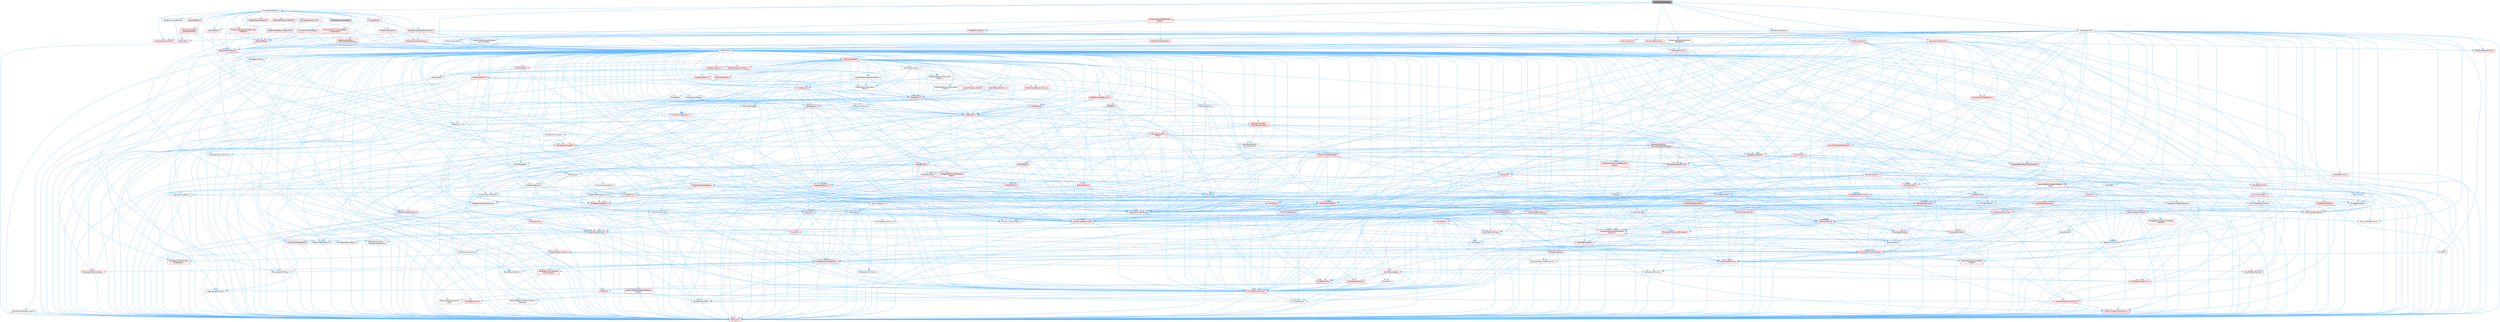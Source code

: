 digraph "SkeletalMeshUpdate.h"
{
 // INTERACTIVE_SVG=YES
 // LATEX_PDF_SIZE
  bgcolor="transparent";
  edge [fontname=Helvetica,fontsize=10,labelfontname=Helvetica,labelfontsize=10];
  node [fontname=Helvetica,fontsize=10,shape=box,height=0.2,width=0.4];
  Node1 [id="Node000001",label="SkeletalMeshUpdate.h",height=0.2,width=0.4,color="gray40", fillcolor="grey60", style="filled", fontcolor="black",tooltip=" "];
  Node1 -> Node2 [id="edge1_Node000001_Node000002",color="steelblue1",style="solid",tooltip=" "];
  Node2 [id="Node000002",label="CoreMinimal.h",height=0.2,width=0.4,color="grey40", fillcolor="white", style="filled",URL="$d7/d67/CoreMinimal_8h.html",tooltip=" "];
  Node2 -> Node3 [id="edge2_Node000002_Node000003",color="steelblue1",style="solid",tooltip=" "];
  Node3 [id="Node000003",label="CoreTypes.h",height=0.2,width=0.4,color="red", fillcolor="#FFF0F0", style="filled",URL="$dc/dec/CoreTypes_8h.html",tooltip=" "];
  Node2 -> Node17 [id="edge3_Node000002_Node000017",color="steelblue1",style="solid",tooltip=" "];
  Node17 [id="Node000017",label="CoreFwd.h",height=0.2,width=0.4,color="red", fillcolor="#FFF0F0", style="filled",URL="$d1/d1e/CoreFwd_8h.html",tooltip=" "];
  Node17 -> Node3 [id="edge4_Node000017_Node000003",color="steelblue1",style="solid",tooltip=" "];
  Node17 -> Node18 [id="edge5_Node000017_Node000018",color="steelblue1",style="solid",tooltip=" "];
  Node18 [id="Node000018",label="Containers/ContainersFwd.h",height=0.2,width=0.4,color="red", fillcolor="#FFF0F0", style="filled",URL="$d4/d0a/ContainersFwd_8h.html",tooltip=" "];
  Node18 -> Node3 [id="edge6_Node000018_Node000003",color="steelblue1",style="solid",tooltip=" "];
  Node18 -> Node19 [id="edge7_Node000018_Node000019",color="steelblue1",style="solid",tooltip=" "];
  Node19 [id="Node000019",label="Traits/IsContiguousContainer.h",height=0.2,width=0.4,color="red", fillcolor="#FFF0F0", style="filled",URL="$d5/d3c/IsContiguousContainer_8h.html",tooltip=" "];
  Node19 -> Node3 [id="edge8_Node000019_Node000003",color="steelblue1",style="solid",tooltip=" "];
  Node17 -> Node23 [id="edge9_Node000017_Node000023",color="steelblue1",style="solid",tooltip=" "];
  Node23 [id="Node000023",label="UObject/UObjectHierarchy\lFwd.h",height=0.2,width=0.4,color="grey40", fillcolor="white", style="filled",URL="$d3/d13/UObjectHierarchyFwd_8h.html",tooltip=" "];
  Node2 -> Node23 [id="edge10_Node000002_Node000023",color="steelblue1",style="solid",tooltip=" "];
  Node2 -> Node18 [id="edge11_Node000002_Node000018",color="steelblue1",style="solid",tooltip=" "];
  Node2 -> Node24 [id="edge12_Node000002_Node000024",color="steelblue1",style="solid",tooltip=" "];
  Node24 [id="Node000024",label="Misc/VarArgs.h",height=0.2,width=0.4,color="grey40", fillcolor="white", style="filled",URL="$d5/d6f/VarArgs_8h.html",tooltip=" "];
  Node24 -> Node3 [id="edge13_Node000024_Node000003",color="steelblue1",style="solid",tooltip=" "];
  Node2 -> Node25 [id="edge14_Node000002_Node000025",color="steelblue1",style="solid",tooltip=" "];
  Node25 [id="Node000025",label="Logging/LogVerbosity.h",height=0.2,width=0.4,color="grey40", fillcolor="white", style="filled",URL="$d2/d8f/LogVerbosity_8h.html",tooltip=" "];
  Node25 -> Node3 [id="edge15_Node000025_Node000003",color="steelblue1",style="solid",tooltip=" "];
  Node2 -> Node26 [id="edge16_Node000002_Node000026",color="steelblue1",style="solid",tooltip=" "];
  Node26 [id="Node000026",label="Misc/OutputDevice.h",height=0.2,width=0.4,color="red", fillcolor="#FFF0F0", style="filled",URL="$d7/d32/OutputDevice_8h.html",tooltip=" "];
  Node26 -> Node17 [id="edge17_Node000026_Node000017",color="steelblue1",style="solid",tooltip=" "];
  Node26 -> Node3 [id="edge18_Node000026_Node000003",color="steelblue1",style="solid",tooltip=" "];
  Node26 -> Node25 [id="edge19_Node000026_Node000025",color="steelblue1",style="solid",tooltip=" "];
  Node26 -> Node24 [id="edge20_Node000026_Node000024",color="steelblue1",style="solid",tooltip=" "];
  Node2 -> Node32 [id="edge21_Node000002_Node000032",color="steelblue1",style="solid",tooltip=" "];
  Node32 [id="Node000032",label="HAL/PlatformCrt.h",height=0.2,width=0.4,color="red", fillcolor="#FFF0F0", style="filled",URL="$d8/d75/PlatformCrt_8h.html",tooltip=" "];
  Node2 -> Node42 [id="edge22_Node000002_Node000042",color="steelblue1",style="solid",tooltip=" "];
  Node42 [id="Node000042",label="HAL/PlatformMisc.h",height=0.2,width=0.4,color="red", fillcolor="#FFF0F0", style="filled",URL="$d0/df5/PlatformMisc_8h.html",tooltip=" "];
  Node42 -> Node3 [id="edge23_Node000042_Node000003",color="steelblue1",style="solid",tooltip=" "];
  Node2 -> Node61 [id="edge24_Node000002_Node000061",color="steelblue1",style="solid",tooltip=" "];
  Node61 [id="Node000061",label="Misc/AssertionMacros.h",height=0.2,width=0.4,color="red", fillcolor="#FFF0F0", style="filled",URL="$d0/dfa/AssertionMacros_8h.html",tooltip=" "];
  Node61 -> Node3 [id="edge25_Node000061_Node000003",color="steelblue1",style="solid",tooltip=" "];
  Node61 -> Node42 [id="edge26_Node000061_Node000042",color="steelblue1",style="solid",tooltip=" "];
  Node61 -> Node62 [id="edge27_Node000061_Node000062",color="steelblue1",style="solid",tooltip=" "];
  Node62 [id="Node000062",label="Templates/EnableIf.h",height=0.2,width=0.4,color="grey40", fillcolor="white", style="filled",URL="$d7/d60/EnableIf_8h.html",tooltip=" "];
  Node62 -> Node3 [id="edge28_Node000062_Node000003",color="steelblue1",style="solid",tooltip=" "];
  Node61 -> Node24 [id="edge29_Node000061_Node000024",color="steelblue1",style="solid",tooltip=" "];
  Node2 -> Node70 [id="edge30_Node000002_Node000070",color="steelblue1",style="solid",tooltip=" "];
  Node70 [id="Node000070",label="Templates/IsPointer.h",height=0.2,width=0.4,color="grey40", fillcolor="white", style="filled",URL="$d7/d05/IsPointer_8h.html",tooltip=" "];
  Node70 -> Node3 [id="edge31_Node000070_Node000003",color="steelblue1",style="solid",tooltip=" "];
  Node2 -> Node71 [id="edge32_Node000002_Node000071",color="steelblue1",style="solid",tooltip=" "];
  Node71 [id="Node000071",label="HAL/PlatformMemory.h",height=0.2,width=0.4,color="red", fillcolor="#FFF0F0", style="filled",URL="$de/d68/PlatformMemory_8h.html",tooltip=" "];
  Node71 -> Node3 [id="edge33_Node000071_Node000003",color="steelblue1",style="solid",tooltip=" "];
  Node2 -> Node54 [id="edge34_Node000002_Node000054",color="steelblue1",style="solid",tooltip=" "];
  Node54 [id="Node000054",label="HAL/PlatformAtomics.h",height=0.2,width=0.4,color="red", fillcolor="#FFF0F0", style="filled",URL="$d3/d36/PlatformAtomics_8h.html",tooltip=" "];
  Node54 -> Node3 [id="edge35_Node000054_Node000003",color="steelblue1",style="solid",tooltip=" "];
  Node2 -> Node76 [id="edge36_Node000002_Node000076",color="steelblue1",style="solid",tooltip=" "];
  Node76 [id="Node000076",label="Misc/Exec.h",height=0.2,width=0.4,color="grey40", fillcolor="white", style="filled",URL="$de/ddb/Exec_8h.html",tooltip=" "];
  Node76 -> Node3 [id="edge37_Node000076_Node000003",color="steelblue1",style="solid",tooltip=" "];
  Node76 -> Node61 [id="edge38_Node000076_Node000061",color="steelblue1",style="solid",tooltip=" "];
  Node2 -> Node77 [id="edge39_Node000002_Node000077",color="steelblue1",style="solid",tooltip=" "];
  Node77 [id="Node000077",label="HAL/MemoryBase.h",height=0.2,width=0.4,color="red", fillcolor="#FFF0F0", style="filled",URL="$d6/d9f/MemoryBase_8h.html",tooltip=" "];
  Node77 -> Node3 [id="edge40_Node000077_Node000003",color="steelblue1",style="solid",tooltip=" "];
  Node77 -> Node54 [id="edge41_Node000077_Node000054",color="steelblue1",style="solid",tooltip=" "];
  Node77 -> Node32 [id="edge42_Node000077_Node000032",color="steelblue1",style="solid",tooltip=" "];
  Node77 -> Node76 [id="edge43_Node000077_Node000076",color="steelblue1",style="solid",tooltip=" "];
  Node77 -> Node26 [id="edge44_Node000077_Node000026",color="steelblue1",style="solid",tooltip=" "];
  Node2 -> Node87 [id="edge45_Node000002_Node000087",color="steelblue1",style="solid",tooltip=" "];
  Node87 [id="Node000087",label="HAL/UnrealMemory.h",height=0.2,width=0.4,color="red", fillcolor="#FFF0F0", style="filled",URL="$d9/d96/UnrealMemory_8h.html",tooltip=" "];
  Node87 -> Node3 [id="edge46_Node000087_Node000003",color="steelblue1",style="solid",tooltip=" "];
  Node87 -> Node77 [id="edge47_Node000087_Node000077",color="steelblue1",style="solid",tooltip=" "];
  Node87 -> Node71 [id="edge48_Node000087_Node000071",color="steelblue1",style="solid",tooltip=" "];
  Node87 -> Node70 [id="edge49_Node000087_Node000070",color="steelblue1",style="solid",tooltip=" "];
  Node2 -> Node89 [id="edge50_Node000002_Node000089",color="steelblue1",style="solid",tooltip=" "];
  Node89 [id="Node000089",label="Templates/IsArithmetic.h",height=0.2,width=0.4,color="grey40", fillcolor="white", style="filled",URL="$d2/d5d/IsArithmetic_8h.html",tooltip=" "];
  Node89 -> Node3 [id="edge51_Node000089_Node000003",color="steelblue1",style="solid",tooltip=" "];
  Node2 -> Node83 [id="edge52_Node000002_Node000083",color="steelblue1",style="solid",tooltip=" "];
  Node83 [id="Node000083",label="Templates/AndOrNot.h",height=0.2,width=0.4,color="grey40", fillcolor="white", style="filled",URL="$db/d0a/AndOrNot_8h.html",tooltip=" "];
  Node83 -> Node3 [id="edge53_Node000083_Node000003",color="steelblue1",style="solid",tooltip=" "];
  Node2 -> Node90 [id="edge54_Node000002_Node000090",color="steelblue1",style="solid",tooltip=" "];
  Node90 [id="Node000090",label="Templates/IsPODType.h",height=0.2,width=0.4,color="grey40", fillcolor="white", style="filled",URL="$d7/db1/IsPODType_8h.html",tooltip=" "];
  Node90 -> Node3 [id="edge55_Node000090_Node000003",color="steelblue1",style="solid",tooltip=" "];
  Node2 -> Node91 [id="edge56_Node000002_Node000091",color="steelblue1",style="solid",tooltip=" "];
  Node91 [id="Node000091",label="Templates/IsUECoreType.h",height=0.2,width=0.4,color="red", fillcolor="#FFF0F0", style="filled",URL="$d1/db8/IsUECoreType_8h.html",tooltip=" "];
  Node91 -> Node3 [id="edge57_Node000091_Node000003",color="steelblue1",style="solid",tooltip=" "];
  Node2 -> Node84 [id="edge58_Node000002_Node000084",color="steelblue1",style="solid",tooltip=" "];
  Node84 [id="Node000084",label="Templates/IsTriviallyCopy\lConstructible.h",height=0.2,width=0.4,color="red", fillcolor="#FFF0F0", style="filled",URL="$d3/d78/IsTriviallyCopyConstructible_8h.html",tooltip=" "];
  Node84 -> Node3 [id="edge59_Node000084_Node000003",color="steelblue1",style="solid",tooltip=" "];
  Node2 -> Node92 [id="edge60_Node000002_Node000092",color="steelblue1",style="solid",tooltip=" "];
  Node92 [id="Node000092",label="Templates/UnrealTypeTraits.h",height=0.2,width=0.4,color="red", fillcolor="#FFF0F0", style="filled",URL="$d2/d2d/UnrealTypeTraits_8h.html",tooltip=" "];
  Node92 -> Node3 [id="edge61_Node000092_Node000003",color="steelblue1",style="solid",tooltip=" "];
  Node92 -> Node70 [id="edge62_Node000092_Node000070",color="steelblue1",style="solid",tooltip=" "];
  Node92 -> Node61 [id="edge63_Node000092_Node000061",color="steelblue1",style="solid",tooltip=" "];
  Node92 -> Node83 [id="edge64_Node000092_Node000083",color="steelblue1",style="solid",tooltip=" "];
  Node92 -> Node62 [id="edge65_Node000092_Node000062",color="steelblue1",style="solid",tooltip=" "];
  Node92 -> Node89 [id="edge66_Node000092_Node000089",color="steelblue1",style="solid",tooltip=" "];
  Node92 -> Node90 [id="edge67_Node000092_Node000090",color="steelblue1",style="solid",tooltip=" "];
  Node92 -> Node91 [id="edge68_Node000092_Node000091",color="steelblue1",style="solid",tooltip=" "];
  Node92 -> Node84 [id="edge69_Node000092_Node000084",color="steelblue1",style="solid",tooltip=" "];
  Node2 -> Node62 [id="edge70_Node000002_Node000062",color="steelblue1",style="solid",tooltip=" "];
  Node2 -> Node94 [id="edge71_Node000002_Node000094",color="steelblue1",style="solid",tooltip=" "];
  Node94 [id="Node000094",label="Templates/RemoveReference.h",height=0.2,width=0.4,color="grey40", fillcolor="white", style="filled",URL="$da/dbe/RemoveReference_8h.html",tooltip=" "];
  Node94 -> Node3 [id="edge72_Node000094_Node000003",color="steelblue1",style="solid",tooltip=" "];
  Node2 -> Node95 [id="edge73_Node000002_Node000095",color="steelblue1",style="solid",tooltip=" "];
  Node95 [id="Node000095",label="Templates/IntegralConstant.h",height=0.2,width=0.4,color="grey40", fillcolor="white", style="filled",URL="$db/d1b/IntegralConstant_8h.html",tooltip=" "];
  Node95 -> Node3 [id="edge74_Node000095_Node000003",color="steelblue1",style="solid",tooltip=" "];
  Node2 -> Node96 [id="edge75_Node000002_Node000096",color="steelblue1",style="solid",tooltip=" "];
  Node96 [id="Node000096",label="Templates/IsClass.h",height=0.2,width=0.4,color="grey40", fillcolor="white", style="filled",URL="$db/dcb/IsClass_8h.html",tooltip=" "];
  Node96 -> Node3 [id="edge76_Node000096_Node000003",color="steelblue1",style="solid",tooltip=" "];
  Node2 -> Node97 [id="edge77_Node000002_Node000097",color="steelblue1",style="solid",tooltip=" "];
  Node97 [id="Node000097",label="Templates/TypeCompatible\lBytes.h",height=0.2,width=0.4,color="red", fillcolor="#FFF0F0", style="filled",URL="$df/d0a/TypeCompatibleBytes_8h.html",tooltip=" "];
  Node97 -> Node3 [id="edge78_Node000097_Node000003",color="steelblue1",style="solid",tooltip=" "];
  Node2 -> Node19 [id="edge79_Node000002_Node000019",color="steelblue1",style="solid",tooltip=" "];
  Node2 -> Node98 [id="edge80_Node000002_Node000098",color="steelblue1",style="solid",tooltip=" "];
  Node98 [id="Node000098",label="Templates/UnrealTemplate.h",height=0.2,width=0.4,color="red", fillcolor="#FFF0F0", style="filled",URL="$d4/d24/UnrealTemplate_8h.html",tooltip=" "];
  Node98 -> Node3 [id="edge81_Node000098_Node000003",color="steelblue1",style="solid",tooltip=" "];
  Node98 -> Node70 [id="edge82_Node000098_Node000070",color="steelblue1",style="solid",tooltip=" "];
  Node98 -> Node87 [id="edge83_Node000098_Node000087",color="steelblue1",style="solid",tooltip=" "];
  Node98 -> Node92 [id="edge84_Node000098_Node000092",color="steelblue1",style="solid",tooltip=" "];
  Node98 -> Node94 [id="edge85_Node000098_Node000094",color="steelblue1",style="solid",tooltip=" "];
  Node98 -> Node97 [id="edge86_Node000098_Node000097",color="steelblue1",style="solid",tooltip=" "];
  Node98 -> Node19 [id="edge87_Node000098_Node000019",color="steelblue1",style="solid",tooltip=" "];
  Node2 -> Node47 [id="edge88_Node000002_Node000047",color="steelblue1",style="solid",tooltip=" "];
  Node47 [id="Node000047",label="Math/NumericLimits.h",height=0.2,width=0.4,color="grey40", fillcolor="white", style="filled",URL="$df/d1b/NumericLimits_8h.html",tooltip=" "];
  Node47 -> Node3 [id="edge89_Node000047_Node000003",color="steelblue1",style="solid",tooltip=" "];
  Node2 -> Node102 [id="edge90_Node000002_Node000102",color="steelblue1",style="solid",tooltip=" "];
  Node102 [id="Node000102",label="HAL/PlatformMath.h",height=0.2,width=0.4,color="red", fillcolor="#FFF0F0", style="filled",URL="$dc/d53/PlatformMath_8h.html",tooltip=" "];
  Node102 -> Node3 [id="edge91_Node000102_Node000003",color="steelblue1",style="solid",tooltip=" "];
  Node2 -> Node85 [id="edge92_Node000002_Node000085",color="steelblue1",style="solid",tooltip=" "];
  Node85 [id="Node000085",label="Templates/IsTriviallyCopy\lAssignable.h",height=0.2,width=0.4,color="red", fillcolor="#FFF0F0", style="filled",URL="$d2/df2/IsTriviallyCopyAssignable_8h.html",tooltip=" "];
  Node85 -> Node3 [id="edge93_Node000085_Node000003",color="steelblue1",style="solid",tooltip=" "];
  Node2 -> Node110 [id="edge94_Node000002_Node000110",color="steelblue1",style="solid",tooltip=" "];
  Node110 [id="Node000110",label="Templates/MemoryOps.h",height=0.2,width=0.4,color="red", fillcolor="#FFF0F0", style="filled",URL="$db/dea/MemoryOps_8h.html",tooltip=" "];
  Node110 -> Node3 [id="edge95_Node000110_Node000003",color="steelblue1",style="solid",tooltip=" "];
  Node110 -> Node87 [id="edge96_Node000110_Node000087",color="steelblue1",style="solid",tooltip=" "];
  Node110 -> Node85 [id="edge97_Node000110_Node000085",color="steelblue1",style="solid",tooltip=" "];
  Node110 -> Node84 [id="edge98_Node000110_Node000084",color="steelblue1",style="solid",tooltip=" "];
  Node110 -> Node92 [id="edge99_Node000110_Node000092",color="steelblue1",style="solid",tooltip=" "];
  Node2 -> Node111 [id="edge100_Node000002_Node000111",color="steelblue1",style="solid",tooltip=" "];
  Node111 [id="Node000111",label="Containers/ContainerAllocation\lPolicies.h",height=0.2,width=0.4,color="red", fillcolor="#FFF0F0", style="filled",URL="$d7/dff/ContainerAllocationPolicies_8h.html",tooltip=" "];
  Node111 -> Node3 [id="edge101_Node000111_Node000003",color="steelblue1",style="solid",tooltip=" "];
  Node111 -> Node111 [id="edge102_Node000111_Node000111",color="steelblue1",style="solid",tooltip=" "];
  Node111 -> Node102 [id="edge103_Node000111_Node000102",color="steelblue1",style="solid",tooltip=" "];
  Node111 -> Node87 [id="edge104_Node000111_Node000087",color="steelblue1",style="solid",tooltip=" "];
  Node111 -> Node47 [id="edge105_Node000111_Node000047",color="steelblue1",style="solid",tooltip=" "];
  Node111 -> Node61 [id="edge106_Node000111_Node000061",color="steelblue1",style="solid",tooltip=" "];
  Node111 -> Node110 [id="edge107_Node000111_Node000110",color="steelblue1",style="solid",tooltip=" "];
  Node111 -> Node97 [id="edge108_Node000111_Node000097",color="steelblue1",style="solid",tooltip=" "];
  Node2 -> Node114 [id="edge109_Node000002_Node000114",color="steelblue1",style="solid",tooltip=" "];
  Node114 [id="Node000114",label="Templates/IsEnumClass.h",height=0.2,width=0.4,color="grey40", fillcolor="white", style="filled",URL="$d7/d15/IsEnumClass_8h.html",tooltip=" "];
  Node114 -> Node3 [id="edge110_Node000114_Node000003",color="steelblue1",style="solid",tooltip=" "];
  Node114 -> Node83 [id="edge111_Node000114_Node000083",color="steelblue1",style="solid",tooltip=" "];
  Node2 -> Node115 [id="edge112_Node000002_Node000115",color="steelblue1",style="solid",tooltip=" "];
  Node115 [id="Node000115",label="HAL/PlatformProperties.h",height=0.2,width=0.4,color="red", fillcolor="#FFF0F0", style="filled",URL="$d9/db0/PlatformProperties_8h.html",tooltip=" "];
  Node115 -> Node3 [id="edge113_Node000115_Node000003",color="steelblue1",style="solid",tooltip=" "];
  Node2 -> Node118 [id="edge114_Node000002_Node000118",color="steelblue1",style="solid",tooltip=" "];
  Node118 [id="Node000118",label="Misc/EngineVersionBase.h",height=0.2,width=0.4,color="grey40", fillcolor="white", style="filled",URL="$d5/d2b/EngineVersionBase_8h.html",tooltip=" "];
  Node118 -> Node3 [id="edge115_Node000118_Node000003",color="steelblue1",style="solid",tooltip=" "];
  Node2 -> Node119 [id="edge116_Node000002_Node000119",color="steelblue1",style="solid",tooltip=" "];
  Node119 [id="Node000119",label="Internationalization\l/TextNamespaceFwd.h",height=0.2,width=0.4,color="grey40", fillcolor="white", style="filled",URL="$d8/d97/TextNamespaceFwd_8h.html",tooltip=" "];
  Node119 -> Node3 [id="edge117_Node000119_Node000003",color="steelblue1",style="solid",tooltip=" "];
  Node2 -> Node120 [id="edge118_Node000002_Node000120",color="steelblue1",style="solid",tooltip=" "];
  Node120 [id="Node000120",label="Serialization/Archive.h",height=0.2,width=0.4,color="red", fillcolor="#FFF0F0", style="filled",URL="$d7/d3b/Archive_8h.html",tooltip=" "];
  Node120 -> Node17 [id="edge119_Node000120_Node000017",color="steelblue1",style="solid",tooltip=" "];
  Node120 -> Node3 [id="edge120_Node000120_Node000003",color="steelblue1",style="solid",tooltip=" "];
  Node120 -> Node115 [id="edge121_Node000120_Node000115",color="steelblue1",style="solid",tooltip=" "];
  Node120 -> Node119 [id="edge122_Node000120_Node000119",color="steelblue1",style="solid",tooltip=" "];
  Node120 -> Node61 [id="edge123_Node000120_Node000061",color="steelblue1",style="solid",tooltip=" "];
  Node120 -> Node5 [id="edge124_Node000120_Node000005",color="steelblue1",style="solid",tooltip=" "];
  Node5 [id="Node000005",label="Misc/Build.h",height=0.2,width=0.4,color="grey40", fillcolor="white", style="filled",URL="$d3/dbb/Build_8h.html",tooltip=" "];
  Node120 -> Node118 [id="edge125_Node000120_Node000118",color="steelblue1",style="solid",tooltip=" "];
  Node120 -> Node24 [id="edge126_Node000120_Node000024",color="steelblue1",style="solid",tooltip=" "];
  Node120 -> Node62 [id="edge127_Node000120_Node000062",color="steelblue1",style="solid",tooltip=" "];
  Node120 -> Node114 [id="edge128_Node000120_Node000114",color="steelblue1",style="solid",tooltip=" "];
  Node120 -> Node98 [id="edge129_Node000120_Node000098",color="steelblue1",style="solid",tooltip=" "];
  Node120 -> Node123 [id="edge130_Node000120_Node000123",color="steelblue1",style="solid",tooltip=" "];
  Node123 [id="Node000123",label="UObject/ObjectVersion.h",height=0.2,width=0.4,color="grey40", fillcolor="white", style="filled",URL="$da/d63/ObjectVersion_8h.html",tooltip=" "];
  Node123 -> Node3 [id="edge131_Node000123_Node000003",color="steelblue1",style="solid",tooltip=" "];
  Node2 -> Node124 [id="edge132_Node000002_Node000124",color="steelblue1",style="solid",tooltip=" "];
  Node124 [id="Node000124",label="Templates/Less.h",height=0.2,width=0.4,color="grey40", fillcolor="white", style="filled",URL="$de/dc8/Less_8h.html",tooltip=" "];
  Node124 -> Node3 [id="edge133_Node000124_Node000003",color="steelblue1",style="solid",tooltip=" "];
  Node124 -> Node98 [id="edge134_Node000124_Node000098",color="steelblue1",style="solid",tooltip=" "];
  Node2 -> Node125 [id="edge135_Node000002_Node000125",color="steelblue1",style="solid",tooltip=" "];
  Node125 [id="Node000125",label="Templates/Sorting.h",height=0.2,width=0.4,color="red", fillcolor="#FFF0F0", style="filled",URL="$d3/d9e/Sorting_8h.html",tooltip=" "];
  Node125 -> Node3 [id="edge136_Node000125_Node000003",color="steelblue1",style="solid",tooltip=" "];
  Node125 -> Node102 [id="edge137_Node000125_Node000102",color="steelblue1",style="solid",tooltip=" "];
  Node125 -> Node124 [id="edge138_Node000125_Node000124",color="steelblue1",style="solid",tooltip=" "];
  Node2 -> Node136 [id="edge139_Node000002_Node000136",color="steelblue1",style="solid",tooltip=" "];
  Node136 [id="Node000136",label="Misc/Char.h",height=0.2,width=0.4,color="red", fillcolor="#FFF0F0", style="filled",URL="$d0/d58/Char_8h.html",tooltip=" "];
  Node136 -> Node3 [id="edge140_Node000136_Node000003",color="steelblue1",style="solid",tooltip=" "];
  Node2 -> Node139 [id="edge141_Node000002_Node000139",color="steelblue1",style="solid",tooltip=" "];
  Node139 [id="Node000139",label="GenericPlatform/GenericPlatform\lStricmp.h",height=0.2,width=0.4,color="grey40", fillcolor="white", style="filled",URL="$d2/d86/GenericPlatformStricmp_8h.html",tooltip=" "];
  Node139 -> Node3 [id="edge142_Node000139_Node000003",color="steelblue1",style="solid",tooltip=" "];
  Node2 -> Node140 [id="edge143_Node000002_Node000140",color="steelblue1",style="solid",tooltip=" "];
  Node140 [id="Node000140",label="GenericPlatform/GenericPlatform\lString.h",height=0.2,width=0.4,color="red", fillcolor="#FFF0F0", style="filled",URL="$dd/d20/GenericPlatformString_8h.html",tooltip=" "];
  Node140 -> Node3 [id="edge144_Node000140_Node000003",color="steelblue1",style="solid",tooltip=" "];
  Node140 -> Node139 [id="edge145_Node000140_Node000139",color="steelblue1",style="solid",tooltip=" "];
  Node140 -> Node62 [id="edge146_Node000140_Node000062",color="steelblue1",style="solid",tooltip=" "];
  Node2 -> Node73 [id="edge147_Node000002_Node000073",color="steelblue1",style="solid",tooltip=" "];
  Node73 [id="Node000073",label="HAL/PlatformString.h",height=0.2,width=0.4,color="red", fillcolor="#FFF0F0", style="filled",URL="$db/db5/PlatformString_8h.html",tooltip=" "];
  Node73 -> Node3 [id="edge148_Node000073_Node000003",color="steelblue1",style="solid",tooltip=" "];
  Node2 -> Node143 [id="edge149_Node000002_Node000143",color="steelblue1",style="solid",tooltip=" "];
  Node143 [id="Node000143",label="Misc/CString.h",height=0.2,width=0.4,color="red", fillcolor="#FFF0F0", style="filled",URL="$d2/d49/CString_8h.html",tooltip=" "];
  Node143 -> Node3 [id="edge150_Node000143_Node000003",color="steelblue1",style="solid",tooltip=" "];
  Node143 -> Node32 [id="edge151_Node000143_Node000032",color="steelblue1",style="solid",tooltip=" "];
  Node143 -> Node73 [id="edge152_Node000143_Node000073",color="steelblue1",style="solid",tooltip=" "];
  Node143 -> Node61 [id="edge153_Node000143_Node000061",color="steelblue1",style="solid",tooltip=" "];
  Node143 -> Node136 [id="edge154_Node000143_Node000136",color="steelblue1",style="solid",tooltip=" "];
  Node143 -> Node24 [id="edge155_Node000143_Node000024",color="steelblue1",style="solid",tooltip=" "];
  Node2 -> Node144 [id="edge156_Node000002_Node000144",color="steelblue1",style="solid",tooltip=" "];
  Node144 [id="Node000144",label="Misc/Crc.h",height=0.2,width=0.4,color="red", fillcolor="#FFF0F0", style="filled",URL="$d4/dd2/Crc_8h.html",tooltip=" "];
  Node144 -> Node3 [id="edge157_Node000144_Node000003",color="steelblue1",style="solid",tooltip=" "];
  Node144 -> Node73 [id="edge158_Node000144_Node000073",color="steelblue1",style="solid",tooltip=" "];
  Node144 -> Node61 [id="edge159_Node000144_Node000061",color="steelblue1",style="solid",tooltip=" "];
  Node144 -> Node143 [id="edge160_Node000144_Node000143",color="steelblue1",style="solid",tooltip=" "];
  Node144 -> Node136 [id="edge161_Node000144_Node000136",color="steelblue1",style="solid",tooltip=" "];
  Node144 -> Node92 [id="edge162_Node000144_Node000092",color="steelblue1",style="solid",tooltip=" "];
  Node2 -> Node135 [id="edge163_Node000002_Node000135",color="steelblue1",style="solid",tooltip=" "];
  Node135 [id="Node000135",label="Math/UnrealMathUtility.h",height=0.2,width=0.4,color="red", fillcolor="#FFF0F0", style="filled",URL="$db/db8/UnrealMathUtility_8h.html",tooltip=" "];
  Node135 -> Node3 [id="edge164_Node000135_Node000003",color="steelblue1",style="solid",tooltip=" "];
  Node135 -> Node61 [id="edge165_Node000135_Node000061",color="steelblue1",style="solid",tooltip=" "];
  Node135 -> Node102 [id="edge166_Node000135_Node000102",color="steelblue1",style="solid",tooltip=" "];
  Node2 -> Node145 [id="edge167_Node000002_Node000145",color="steelblue1",style="solid",tooltip=" "];
  Node145 [id="Node000145",label="Containers/UnrealString.h",height=0.2,width=0.4,color="red", fillcolor="#FFF0F0", style="filled",URL="$d5/dba/UnrealString_8h.html",tooltip=" "];
  Node2 -> Node149 [id="edge168_Node000002_Node000149",color="steelblue1",style="solid",tooltip=" "];
  Node149 [id="Node000149",label="Containers/Array.h",height=0.2,width=0.4,color="red", fillcolor="#FFF0F0", style="filled",URL="$df/dd0/Array_8h.html",tooltip=" "];
  Node149 -> Node3 [id="edge169_Node000149_Node000003",color="steelblue1",style="solid",tooltip=" "];
  Node149 -> Node61 [id="edge170_Node000149_Node000061",color="steelblue1",style="solid",tooltip=" "];
  Node149 -> Node87 [id="edge171_Node000149_Node000087",color="steelblue1",style="solid",tooltip=" "];
  Node149 -> Node92 [id="edge172_Node000149_Node000092",color="steelblue1",style="solid",tooltip=" "];
  Node149 -> Node98 [id="edge173_Node000149_Node000098",color="steelblue1",style="solid",tooltip=" "];
  Node149 -> Node111 [id="edge174_Node000149_Node000111",color="steelblue1",style="solid",tooltip=" "];
  Node149 -> Node120 [id="edge175_Node000149_Node000120",color="steelblue1",style="solid",tooltip=" "];
  Node149 -> Node128 [id="edge176_Node000149_Node000128",color="steelblue1",style="solid",tooltip=" "];
  Node128 [id="Node000128",label="Templates/Invoke.h",height=0.2,width=0.4,color="red", fillcolor="#FFF0F0", style="filled",URL="$d7/deb/Invoke_8h.html",tooltip=" "];
  Node128 -> Node3 [id="edge177_Node000128_Node000003",color="steelblue1",style="solid",tooltip=" "];
  Node128 -> Node98 [id="edge178_Node000128_Node000098",color="steelblue1",style="solid",tooltip=" "];
  Node149 -> Node124 [id="edge179_Node000149_Node000124",color="steelblue1",style="solid",tooltip=" "];
  Node149 -> Node125 [id="edge180_Node000149_Node000125",color="steelblue1",style="solid",tooltip=" "];
  Node149 -> Node172 [id="edge181_Node000149_Node000172",color="steelblue1",style="solid",tooltip=" "];
  Node172 [id="Node000172",label="Templates/AlignmentTemplates.h",height=0.2,width=0.4,color="red", fillcolor="#FFF0F0", style="filled",URL="$dd/d32/AlignmentTemplates_8h.html",tooltip=" "];
  Node172 -> Node3 [id="edge182_Node000172_Node000003",color="steelblue1",style="solid",tooltip=" "];
  Node172 -> Node70 [id="edge183_Node000172_Node000070",color="steelblue1",style="solid",tooltip=" "];
  Node2 -> Node173 [id="edge184_Node000002_Node000173",color="steelblue1",style="solid",tooltip=" "];
  Node173 [id="Node000173",label="Misc/FrameNumber.h",height=0.2,width=0.4,color="grey40", fillcolor="white", style="filled",URL="$dd/dbd/FrameNumber_8h.html",tooltip=" "];
  Node173 -> Node3 [id="edge185_Node000173_Node000003",color="steelblue1",style="solid",tooltip=" "];
  Node173 -> Node47 [id="edge186_Node000173_Node000047",color="steelblue1",style="solid",tooltip=" "];
  Node173 -> Node135 [id="edge187_Node000173_Node000135",color="steelblue1",style="solid",tooltip=" "];
  Node173 -> Node62 [id="edge188_Node000173_Node000062",color="steelblue1",style="solid",tooltip=" "];
  Node173 -> Node92 [id="edge189_Node000173_Node000092",color="steelblue1",style="solid",tooltip=" "];
  Node2 -> Node174 [id="edge190_Node000002_Node000174",color="steelblue1",style="solid",tooltip=" "];
  Node174 [id="Node000174",label="Misc/Timespan.h",height=0.2,width=0.4,color="grey40", fillcolor="white", style="filled",URL="$da/dd9/Timespan_8h.html",tooltip=" "];
  Node174 -> Node3 [id="edge191_Node000174_Node000003",color="steelblue1",style="solid",tooltip=" "];
  Node174 -> Node175 [id="edge192_Node000174_Node000175",color="steelblue1",style="solid",tooltip=" "];
  Node175 [id="Node000175",label="Math/Interval.h",height=0.2,width=0.4,color="grey40", fillcolor="white", style="filled",URL="$d1/d55/Interval_8h.html",tooltip=" "];
  Node175 -> Node3 [id="edge193_Node000175_Node000003",color="steelblue1",style="solid",tooltip=" "];
  Node175 -> Node89 [id="edge194_Node000175_Node000089",color="steelblue1",style="solid",tooltip=" "];
  Node175 -> Node92 [id="edge195_Node000175_Node000092",color="steelblue1",style="solid",tooltip=" "];
  Node175 -> Node47 [id="edge196_Node000175_Node000047",color="steelblue1",style="solid",tooltip=" "];
  Node175 -> Node135 [id="edge197_Node000175_Node000135",color="steelblue1",style="solid",tooltip=" "];
  Node174 -> Node135 [id="edge198_Node000174_Node000135",color="steelblue1",style="solid",tooltip=" "];
  Node174 -> Node61 [id="edge199_Node000174_Node000061",color="steelblue1",style="solid",tooltip=" "];
  Node2 -> Node176 [id="edge200_Node000002_Node000176",color="steelblue1",style="solid",tooltip=" "];
  Node176 [id="Node000176",label="Containers/StringConv.h",height=0.2,width=0.4,color="red", fillcolor="#FFF0F0", style="filled",URL="$d3/ddf/StringConv_8h.html",tooltip=" "];
  Node176 -> Node3 [id="edge201_Node000176_Node000003",color="steelblue1",style="solid",tooltip=" "];
  Node176 -> Node61 [id="edge202_Node000176_Node000061",color="steelblue1",style="solid",tooltip=" "];
  Node176 -> Node111 [id="edge203_Node000176_Node000111",color="steelblue1",style="solid",tooltip=" "];
  Node176 -> Node149 [id="edge204_Node000176_Node000149",color="steelblue1",style="solid",tooltip=" "];
  Node176 -> Node143 [id="edge205_Node000176_Node000143",color="steelblue1",style="solid",tooltip=" "];
  Node176 -> Node177 [id="edge206_Node000176_Node000177",color="steelblue1",style="solid",tooltip=" "];
  Node177 [id="Node000177",label="Templates/IsArray.h",height=0.2,width=0.4,color="grey40", fillcolor="white", style="filled",URL="$d8/d8d/IsArray_8h.html",tooltip=" "];
  Node177 -> Node3 [id="edge207_Node000177_Node000003",color="steelblue1",style="solid",tooltip=" "];
  Node176 -> Node98 [id="edge208_Node000176_Node000098",color="steelblue1",style="solid",tooltip=" "];
  Node176 -> Node92 [id="edge209_Node000176_Node000092",color="steelblue1",style="solid",tooltip=" "];
  Node176 -> Node19 [id="edge210_Node000176_Node000019",color="steelblue1",style="solid",tooltip=" "];
  Node2 -> Node178 [id="edge211_Node000002_Node000178",color="steelblue1",style="solid",tooltip=" "];
  Node178 [id="Node000178",label="UObject/UnrealNames.h",height=0.2,width=0.4,color="red", fillcolor="#FFF0F0", style="filled",URL="$d8/db1/UnrealNames_8h.html",tooltip=" "];
  Node178 -> Node3 [id="edge212_Node000178_Node000003",color="steelblue1",style="solid",tooltip=" "];
  Node2 -> Node180 [id="edge213_Node000002_Node000180",color="steelblue1",style="solid",tooltip=" "];
  Node180 [id="Node000180",label="UObject/NameTypes.h",height=0.2,width=0.4,color="red", fillcolor="#FFF0F0", style="filled",URL="$d6/d35/NameTypes_8h.html",tooltip=" "];
  Node180 -> Node3 [id="edge214_Node000180_Node000003",color="steelblue1",style="solid",tooltip=" "];
  Node180 -> Node61 [id="edge215_Node000180_Node000061",color="steelblue1",style="solid",tooltip=" "];
  Node180 -> Node87 [id="edge216_Node000180_Node000087",color="steelblue1",style="solid",tooltip=" "];
  Node180 -> Node92 [id="edge217_Node000180_Node000092",color="steelblue1",style="solid",tooltip=" "];
  Node180 -> Node98 [id="edge218_Node000180_Node000098",color="steelblue1",style="solid",tooltip=" "];
  Node180 -> Node145 [id="edge219_Node000180_Node000145",color="steelblue1",style="solid",tooltip=" "];
  Node180 -> Node181 [id="edge220_Node000180_Node000181",color="steelblue1",style="solid",tooltip=" "];
  Node181 [id="Node000181",label="HAL/CriticalSection.h",height=0.2,width=0.4,color="red", fillcolor="#FFF0F0", style="filled",URL="$d6/d90/CriticalSection_8h.html",tooltip=" "];
  Node180 -> Node176 [id="edge221_Node000180_Node000176",color="steelblue1",style="solid",tooltip=" "];
  Node180 -> Node44 [id="edge222_Node000180_Node000044",color="steelblue1",style="solid",tooltip=" "];
  Node44 [id="Node000044",label="Containers/StringFwd.h",height=0.2,width=0.4,color="red", fillcolor="#FFF0F0", style="filled",URL="$df/d37/StringFwd_8h.html",tooltip=" "];
  Node44 -> Node3 [id="edge223_Node000044_Node000003",color="steelblue1",style="solid",tooltip=" "];
  Node44 -> Node19 [id="edge224_Node000044_Node000019",color="steelblue1",style="solid",tooltip=" "];
  Node180 -> Node178 [id="edge225_Node000180_Node000178",color="steelblue1",style="solid",tooltip=" "];
  Node2 -> Node188 [id="edge226_Node000002_Node000188",color="steelblue1",style="solid",tooltip=" "];
  Node188 [id="Node000188",label="Misc/Parse.h",height=0.2,width=0.4,color="grey40", fillcolor="white", style="filled",URL="$dc/d71/Parse_8h.html",tooltip=" "];
  Node188 -> Node44 [id="edge227_Node000188_Node000044",color="steelblue1",style="solid",tooltip=" "];
  Node188 -> Node145 [id="edge228_Node000188_Node000145",color="steelblue1",style="solid",tooltip=" "];
  Node188 -> Node3 [id="edge229_Node000188_Node000003",color="steelblue1",style="solid",tooltip=" "];
  Node188 -> Node32 [id="edge230_Node000188_Node000032",color="steelblue1",style="solid",tooltip=" "];
  Node188 -> Node5 [id="edge231_Node000188_Node000005",color="steelblue1",style="solid",tooltip=" "];
  Node188 -> Node49 [id="edge232_Node000188_Node000049",color="steelblue1",style="solid",tooltip=" "];
  Node49 [id="Node000049",label="Misc/EnumClassFlags.h",height=0.2,width=0.4,color="grey40", fillcolor="white", style="filled",URL="$d8/de7/EnumClassFlags_8h.html",tooltip=" "];
  Node188 -> Node189 [id="edge233_Node000188_Node000189",color="steelblue1",style="solid",tooltip=" "];
  Node189 [id="Node000189",label="Templates/Function.h",height=0.2,width=0.4,color="red", fillcolor="#FFF0F0", style="filled",URL="$df/df5/Function_8h.html",tooltip=" "];
  Node189 -> Node3 [id="edge234_Node000189_Node000003",color="steelblue1",style="solid",tooltip=" "];
  Node189 -> Node61 [id="edge235_Node000189_Node000061",color="steelblue1",style="solid",tooltip=" "];
  Node189 -> Node87 [id="edge236_Node000189_Node000087",color="steelblue1",style="solid",tooltip=" "];
  Node189 -> Node92 [id="edge237_Node000189_Node000092",color="steelblue1",style="solid",tooltip=" "];
  Node189 -> Node128 [id="edge238_Node000189_Node000128",color="steelblue1",style="solid",tooltip=" "];
  Node189 -> Node98 [id="edge239_Node000189_Node000098",color="steelblue1",style="solid",tooltip=" "];
  Node189 -> Node135 [id="edge240_Node000189_Node000135",color="steelblue1",style="solid",tooltip=" "];
  Node2 -> Node172 [id="edge241_Node000002_Node000172",color="steelblue1",style="solid",tooltip=" "];
  Node2 -> Node191 [id="edge242_Node000002_Node000191",color="steelblue1",style="solid",tooltip=" "];
  Node191 [id="Node000191",label="Misc/StructBuilder.h",height=0.2,width=0.4,color="grey40", fillcolor="white", style="filled",URL="$d9/db3/StructBuilder_8h.html",tooltip=" "];
  Node191 -> Node3 [id="edge243_Node000191_Node000003",color="steelblue1",style="solid",tooltip=" "];
  Node191 -> Node135 [id="edge244_Node000191_Node000135",color="steelblue1",style="solid",tooltip=" "];
  Node191 -> Node172 [id="edge245_Node000191_Node000172",color="steelblue1",style="solid",tooltip=" "];
  Node2 -> Node104 [id="edge246_Node000002_Node000104",color="steelblue1",style="solid",tooltip=" "];
  Node104 [id="Node000104",label="Templates/Decay.h",height=0.2,width=0.4,color="red", fillcolor="#FFF0F0", style="filled",URL="$dd/d0f/Decay_8h.html",tooltip=" "];
  Node104 -> Node3 [id="edge247_Node000104_Node000003",color="steelblue1",style="solid",tooltip=" "];
  Node104 -> Node94 [id="edge248_Node000104_Node000094",color="steelblue1",style="solid",tooltip=" "];
  Node2 -> Node192 [id="edge249_Node000002_Node000192",color="steelblue1",style="solid",tooltip=" "];
  Node192 [id="Node000192",label="Templates/PointerIsConvertible\lFromTo.h",height=0.2,width=0.4,color="red", fillcolor="#FFF0F0", style="filled",URL="$d6/d65/PointerIsConvertibleFromTo_8h.html",tooltip=" "];
  Node192 -> Node3 [id="edge250_Node000192_Node000003",color="steelblue1",style="solid",tooltip=" "];
  Node2 -> Node128 [id="edge251_Node000002_Node000128",color="steelblue1",style="solid",tooltip=" "];
  Node2 -> Node189 [id="edge252_Node000002_Node000189",color="steelblue1",style="solid",tooltip=" "];
  Node2 -> Node161 [id="edge253_Node000002_Node000161",color="steelblue1",style="solid",tooltip=" "];
  Node161 [id="Node000161",label="Templates/TypeHash.h",height=0.2,width=0.4,color="red", fillcolor="#FFF0F0", style="filled",URL="$d1/d62/TypeHash_8h.html",tooltip=" "];
  Node161 -> Node3 [id="edge254_Node000161_Node000003",color="steelblue1",style="solid",tooltip=" "];
  Node161 -> Node144 [id="edge255_Node000161_Node000144",color="steelblue1",style="solid",tooltip=" "];
  Node2 -> Node193 [id="edge256_Node000002_Node000193",color="steelblue1",style="solid",tooltip=" "];
  Node193 [id="Node000193",label="Containers/ScriptArray.h",height=0.2,width=0.4,color="red", fillcolor="#FFF0F0", style="filled",URL="$dc/daf/ScriptArray_8h.html",tooltip=" "];
  Node193 -> Node3 [id="edge257_Node000193_Node000003",color="steelblue1",style="solid",tooltip=" "];
  Node193 -> Node61 [id="edge258_Node000193_Node000061",color="steelblue1",style="solid",tooltip=" "];
  Node193 -> Node87 [id="edge259_Node000193_Node000087",color="steelblue1",style="solid",tooltip=" "];
  Node193 -> Node111 [id="edge260_Node000193_Node000111",color="steelblue1",style="solid",tooltip=" "];
  Node193 -> Node149 [id="edge261_Node000193_Node000149",color="steelblue1",style="solid",tooltip=" "];
  Node2 -> Node194 [id="edge262_Node000002_Node000194",color="steelblue1",style="solid",tooltip=" "];
  Node194 [id="Node000194",label="Containers/BitArray.h",height=0.2,width=0.4,color="red", fillcolor="#FFF0F0", style="filled",URL="$d1/de4/BitArray_8h.html",tooltip=" "];
  Node194 -> Node111 [id="edge263_Node000194_Node000111",color="steelblue1",style="solid",tooltip=" "];
  Node194 -> Node3 [id="edge264_Node000194_Node000003",color="steelblue1",style="solid",tooltip=" "];
  Node194 -> Node54 [id="edge265_Node000194_Node000054",color="steelblue1",style="solid",tooltip=" "];
  Node194 -> Node87 [id="edge266_Node000194_Node000087",color="steelblue1",style="solid",tooltip=" "];
  Node194 -> Node135 [id="edge267_Node000194_Node000135",color="steelblue1",style="solid",tooltip=" "];
  Node194 -> Node61 [id="edge268_Node000194_Node000061",color="steelblue1",style="solid",tooltip=" "];
  Node194 -> Node49 [id="edge269_Node000194_Node000049",color="steelblue1",style="solid",tooltip=" "];
  Node194 -> Node120 [id="edge270_Node000194_Node000120",color="steelblue1",style="solid",tooltip=" "];
  Node194 -> Node62 [id="edge271_Node000194_Node000062",color="steelblue1",style="solid",tooltip=" "];
  Node194 -> Node128 [id="edge272_Node000194_Node000128",color="steelblue1",style="solid",tooltip=" "];
  Node194 -> Node98 [id="edge273_Node000194_Node000098",color="steelblue1",style="solid",tooltip=" "];
  Node194 -> Node92 [id="edge274_Node000194_Node000092",color="steelblue1",style="solid",tooltip=" "];
  Node2 -> Node195 [id="edge275_Node000002_Node000195",color="steelblue1",style="solid",tooltip=" "];
  Node195 [id="Node000195",label="Containers/SparseArray.h",height=0.2,width=0.4,color="red", fillcolor="#FFF0F0", style="filled",URL="$d5/dbf/SparseArray_8h.html",tooltip=" "];
  Node195 -> Node3 [id="edge276_Node000195_Node000003",color="steelblue1",style="solid",tooltip=" "];
  Node195 -> Node61 [id="edge277_Node000195_Node000061",color="steelblue1",style="solid",tooltip=" "];
  Node195 -> Node87 [id="edge278_Node000195_Node000087",color="steelblue1",style="solid",tooltip=" "];
  Node195 -> Node92 [id="edge279_Node000195_Node000092",color="steelblue1",style="solid",tooltip=" "];
  Node195 -> Node98 [id="edge280_Node000195_Node000098",color="steelblue1",style="solid",tooltip=" "];
  Node195 -> Node111 [id="edge281_Node000195_Node000111",color="steelblue1",style="solid",tooltip=" "];
  Node195 -> Node124 [id="edge282_Node000195_Node000124",color="steelblue1",style="solid",tooltip=" "];
  Node195 -> Node149 [id="edge283_Node000195_Node000149",color="steelblue1",style="solid",tooltip=" "];
  Node195 -> Node135 [id="edge284_Node000195_Node000135",color="steelblue1",style="solid",tooltip=" "];
  Node195 -> Node193 [id="edge285_Node000195_Node000193",color="steelblue1",style="solid",tooltip=" "];
  Node195 -> Node194 [id="edge286_Node000195_Node000194",color="steelblue1",style="solid",tooltip=" "];
  Node195 -> Node145 [id="edge287_Node000195_Node000145",color="steelblue1",style="solid",tooltip=" "];
  Node2 -> Node211 [id="edge288_Node000002_Node000211",color="steelblue1",style="solid",tooltip=" "];
  Node211 [id="Node000211",label="Containers/Set.h",height=0.2,width=0.4,color="red", fillcolor="#FFF0F0", style="filled",URL="$d4/d45/Set_8h.html",tooltip=" "];
  Node211 -> Node111 [id="edge289_Node000211_Node000111",color="steelblue1",style="solid",tooltip=" "];
  Node211 -> Node195 [id="edge290_Node000211_Node000195",color="steelblue1",style="solid",tooltip=" "];
  Node211 -> Node18 [id="edge291_Node000211_Node000018",color="steelblue1",style="solid",tooltip=" "];
  Node211 -> Node135 [id="edge292_Node000211_Node000135",color="steelblue1",style="solid",tooltip=" "];
  Node211 -> Node61 [id="edge293_Node000211_Node000061",color="steelblue1",style="solid",tooltip=" "];
  Node211 -> Node191 [id="edge294_Node000211_Node000191",color="steelblue1",style="solid",tooltip=" "];
  Node211 -> Node189 [id="edge295_Node000211_Node000189",color="steelblue1",style="solid",tooltip=" "];
  Node211 -> Node125 [id="edge296_Node000211_Node000125",color="steelblue1",style="solid",tooltip=" "];
  Node211 -> Node161 [id="edge297_Node000211_Node000161",color="steelblue1",style="solid",tooltip=" "];
  Node211 -> Node98 [id="edge298_Node000211_Node000098",color="steelblue1",style="solid",tooltip=" "];
  Node2 -> Node214 [id="edge299_Node000002_Node000214",color="steelblue1",style="solid",tooltip=" "];
  Node214 [id="Node000214",label="Algo/Reverse.h",height=0.2,width=0.4,color="grey40", fillcolor="white", style="filled",URL="$d5/d93/Reverse_8h.html",tooltip=" "];
  Node214 -> Node3 [id="edge300_Node000214_Node000003",color="steelblue1",style="solid",tooltip=" "];
  Node214 -> Node98 [id="edge301_Node000214_Node000098",color="steelblue1",style="solid",tooltip=" "];
  Node2 -> Node215 [id="edge302_Node000002_Node000215",color="steelblue1",style="solid",tooltip=" "];
  Node215 [id="Node000215",label="Containers/Map.h",height=0.2,width=0.4,color="red", fillcolor="#FFF0F0", style="filled",URL="$df/d79/Map_8h.html",tooltip=" "];
  Node215 -> Node3 [id="edge303_Node000215_Node000003",color="steelblue1",style="solid",tooltip=" "];
  Node215 -> Node214 [id="edge304_Node000215_Node000214",color="steelblue1",style="solid",tooltip=" "];
  Node215 -> Node211 [id="edge305_Node000215_Node000211",color="steelblue1",style="solid",tooltip=" "];
  Node215 -> Node145 [id="edge306_Node000215_Node000145",color="steelblue1",style="solid",tooltip=" "];
  Node215 -> Node61 [id="edge307_Node000215_Node000061",color="steelblue1",style="solid",tooltip=" "];
  Node215 -> Node191 [id="edge308_Node000215_Node000191",color="steelblue1",style="solid",tooltip=" "];
  Node215 -> Node189 [id="edge309_Node000215_Node000189",color="steelblue1",style="solid",tooltip=" "];
  Node215 -> Node125 [id="edge310_Node000215_Node000125",color="steelblue1",style="solid",tooltip=" "];
  Node215 -> Node216 [id="edge311_Node000215_Node000216",color="steelblue1",style="solid",tooltip=" "];
  Node216 [id="Node000216",label="Templates/Tuple.h",height=0.2,width=0.4,color="red", fillcolor="#FFF0F0", style="filled",URL="$d2/d4f/Tuple_8h.html",tooltip=" "];
  Node216 -> Node3 [id="edge312_Node000216_Node000003",color="steelblue1",style="solid",tooltip=" "];
  Node216 -> Node98 [id="edge313_Node000216_Node000098",color="steelblue1",style="solid",tooltip=" "];
  Node216 -> Node217 [id="edge314_Node000216_Node000217",color="steelblue1",style="solid",tooltip=" "];
  Node217 [id="Node000217",label="Delegates/IntegerSequence.h",height=0.2,width=0.4,color="grey40", fillcolor="white", style="filled",URL="$d2/dcc/IntegerSequence_8h.html",tooltip=" "];
  Node217 -> Node3 [id="edge315_Node000217_Node000003",color="steelblue1",style="solid",tooltip=" "];
  Node216 -> Node128 [id="edge316_Node000216_Node000128",color="steelblue1",style="solid",tooltip=" "];
  Node216 -> Node161 [id="edge317_Node000216_Node000161",color="steelblue1",style="solid",tooltip=" "];
  Node215 -> Node98 [id="edge318_Node000215_Node000098",color="steelblue1",style="solid",tooltip=" "];
  Node215 -> Node92 [id="edge319_Node000215_Node000092",color="steelblue1",style="solid",tooltip=" "];
  Node2 -> Node219 [id="edge320_Node000002_Node000219",color="steelblue1",style="solid",tooltip=" "];
  Node219 [id="Node000219",label="Math/IntPoint.h",height=0.2,width=0.4,color="red", fillcolor="#FFF0F0", style="filled",URL="$d3/df7/IntPoint_8h.html",tooltip=" "];
  Node219 -> Node3 [id="edge321_Node000219_Node000003",color="steelblue1",style="solid",tooltip=" "];
  Node219 -> Node61 [id="edge322_Node000219_Node000061",color="steelblue1",style="solid",tooltip=" "];
  Node219 -> Node188 [id="edge323_Node000219_Node000188",color="steelblue1",style="solid",tooltip=" "];
  Node219 -> Node135 [id="edge324_Node000219_Node000135",color="steelblue1",style="solid",tooltip=" "];
  Node219 -> Node145 [id="edge325_Node000219_Node000145",color="steelblue1",style="solid",tooltip=" "];
  Node219 -> Node161 [id="edge326_Node000219_Node000161",color="steelblue1",style="solid",tooltip=" "];
  Node2 -> Node221 [id="edge327_Node000002_Node000221",color="steelblue1",style="solid",tooltip=" "];
  Node221 [id="Node000221",label="Math/IntVector.h",height=0.2,width=0.4,color="red", fillcolor="#FFF0F0", style="filled",URL="$d7/d44/IntVector_8h.html",tooltip=" "];
  Node221 -> Node3 [id="edge328_Node000221_Node000003",color="steelblue1",style="solid",tooltip=" "];
  Node221 -> Node144 [id="edge329_Node000221_Node000144",color="steelblue1",style="solid",tooltip=" "];
  Node221 -> Node188 [id="edge330_Node000221_Node000188",color="steelblue1",style="solid",tooltip=" "];
  Node221 -> Node135 [id="edge331_Node000221_Node000135",color="steelblue1",style="solid",tooltip=" "];
  Node221 -> Node145 [id="edge332_Node000221_Node000145",color="steelblue1",style="solid",tooltip=" "];
  Node2 -> Node222 [id="edge333_Node000002_Node000222",color="steelblue1",style="solid",tooltip=" "];
  Node222 [id="Node000222",label="Logging/LogCategory.h",height=0.2,width=0.4,color="grey40", fillcolor="white", style="filled",URL="$d9/d36/LogCategory_8h.html",tooltip=" "];
  Node222 -> Node3 [id="edge334_Node000222_Node000003",color="steelblue1",style="solid",tooltip=" "];
  Node222 -> Node25 [id="edge335_Node000222_Node000025",color="steelblue1",style="solid",tooltip=" "];
  Node222 -> Node180 [id="edge336_Node000222_Node000180",color="steelblue1",style="solid",tooltip=" "];
  Node2 -> Node223 [id="edge337_Node000002_Node000223",color="steelblue1",style="solid",tooltip=" "];
  Node223 [id="Node000223",label="Logging/LogMacros.h",height=0.2,width=0.4,color="red", fillcolor="#FFF0F0", style="filled",URL="$d0/d16/LogMacros_8h.html",tooltip=" "];
  Node223 -> Node145 [id="edge338_Node000223_Node000145",color="steelblue1",style="solid",tooltip=" "];
  Node223 -> Node3 [id="edge339_Node000223_Node000003",color="steelblue1",style="solid",tooltip=" "];
  Node223 -> Node222 [id="edge340_Node000223_Node000222",color="steelblue1",style="solid",tooltip=" "];
  Node223 -> Node25 [id="edge341_Node000223_Node000025",color="steelblue1",style="solid",tooltip=" "];
  Node223 -> Node61 [id="edge342_Node000223_Node000061",color="steelblue1",style="solid",tooltip=" "];
  Node223 -> Node5 [id="edge343_Node000223_Node000005",color="steelblue1",style="solid",tooltip=" "];
  Node223 -> Node24 [id="edge344_Node000223_Node000024",color="steelblue1",style="solid",tooltip=" "];
  Node223 -> Node62 [id="edge345_Node000223_Node000062",color="steelblue1",style="solid",tooltip=" "];
  Node2 -> Node226 [id="edge346_Node000002_Node000226",color="steelblue1",style="solid",tooltip=" "];
  Node226 [id="Node000226",label="Math/Vector2D.h",height=0.2,width=0.4,color="red", fillcolor="#FFF0F0", style="filled",URL="$d3/db0/Vector2D_8h.html",tooltip=" "];
  Node226 -> Node3 [id="edge347_Node000226_Node000003",color="steelblue1",style="solid",tooltip=" "];
  Node226 -> Node61 [id="edge348_Node000226_Node000061",color="steelblue1",style="solid",tooltip=" "];
  Node226 -> Node144 [id="edge349_Node000226_Node000144",color="steelblue1",style="solid",tooltip=" "];
  Node226 -> Node135 [id="edge350_Node000226_Node000135",color="steelblue1",style="solid",tooltip=" "];
  Node226 -> Node145 [id="edge351_Node000226_Node000145",color="steelblue1",style="solid",tooltip=" "];
  Node226 -> Node188 [id="edge352_Node000226_Node000188",color="steelblue1",style="solid",tooltip=" "];
  Node226 -> Node219 [id="edge353_Node000226_Node000219",color="steelblue1",style="solid",tooltip=" "];
  Node226 -> Node223 [id="edge354_Node000226_Node000223",color="steelblue1",style="solid",tooltip=" "];
  Node2 -> Node230 [id="edge355_Node000002_Node000230",color="steelblue1",style="solid",tooltip=" "];
  Node230 [id="Node000230",label="Math/IntRect.h",height=0.2,width=0.4,color="red", fillcolor="#FFF0F0", style="filled",URL="$d7/d53/IntRect_8h.html",tooltip=" "];
  Node230 -> Node3 [id="edge356_Node000230_Node000003",color="steelblue1",style="solid",tooltip=" "];
  Node230 -> Node135 [id="edge357_Node000230_Node000135",color="steelblue1",style="solid",tooltip=" "];
  Node230 -> Node145 [id="edge358_Node000230_Node000145",color="steelblue1",style="solid",tooltip=" "];
  Node230 -> Node219 [id="edge359_Node000230_Node000219",color="steelblue1",style="solid",tooltip=" "];
  Node230 -> Node226 [id="edge360_Node000230_Node000226",color="steelblue1",style="solid",tooltip=" "];
  Node2 -> Node231 [id="edge361_Node000002_Node000231",color="steelblue1",style="solid",tooltip=" "];
  Node231 [id="Node000231",label="Misc/ByteSwap.h",height=0.2,width=0.4,color="grey40", fillcolor="white", style="filled",URL="$dc/dd7/ByteSwap_8h.html",tooltip=" "];
  Node231 -> Node3 [id="edge362_Node000231_Node000003",color="steelblue1",style="solid",tooltip=" "];
  Node231 -> Node32 [id="edge363_Node000231_Node000032",color="steelblue1",style="solid",tooltip=" "];
  Node2 -> Node160 [id="edge364_Node000002_Node000160",color="steelblue1",style="solid",tooltip=" "];
  Node160 [id="Node000160",label="Containers/EnumAsByte.h",height=0.2,width=0.4,color="grey40", fillcolor="white", style="filled",URL="$d6/d9a/EnumAsByte_8h.html",tooltip=" "];
  Node160 -> Node3 [id="edge365_Node000160_Node000003",color="steelblue1",style="solid",tooltip=" "];
  Node160 -> Node90 [id="edge366_Node000160_Node000090",color="steelblue1",style="solid",tooltip=" "];
  Node160 -> Node161 [id="edge367_Node000160_Node000161",color="steelblue1",style="solid",tooltip=" "];
  Node2 -> Node232 [id="edge368_Node000002_Node000232",color="steelblue1",style="solid",tooltip=" "];
  Node232 [id="Node000232",label="HAL/PlatformTLS.h",height=0.2,width=0.4,color="red", fillcolor="#FFF0F0", style="filled",URL="$d0/def/PlatformTLS_8h.html",tooltip=" "];
  Node232 -> Node3 [id="edge369_Node000232_Node000003",color="steelblue1",style="solid",tooltip=" "];
  Node2 -> Node235 [id="edge370_Node000002_Node000235",color="steelblue1",style="solid",tooltip=" "];
  Node235 [id="Node000235",label="CoreGlobals.h",height=0.2,width=0.4,color="red", fillcolor="#FFF0F0", style="filled",URL="$d5/d8c/CoreGlobals_8h.html",tooltip=" "];
  Node235 -> Node145 [id="edge371_Node000235_Node000145",color="steelblue1",style="solid",tooltip=" "];
  Node235 -> Node3 [id="edge372_Node000235_Node000003",color="steelblue1",style="solid",tooltip=" "];
  Node235 -> Node232 [id="edge373_Node000235_Node000232",color="steelblue1",style="solid",tooltip=" "];
  Node235 -> Node223 [id="edge374_Node000235_Node000223",color="steelblue1",style="solid",tooltip=" "];
  Node235 -> Node5 [id="edge375_Node000235_Node000005",color="steelblue1",style="solid",tooltip=" "];
  Node235 -> Node49 [id="edge376_Node000235_Node000049",color="steelblue1",style="solid",tooltip=" "];
  Node235 -> Node26 [id="edge377_Node000235_Node000026",color="steelblue1",style="solid",tooltip=" "];
  Node235 -> Node180 [id="edge378_Node000235_Node000180",color="steelblue1",style="solid",tooltip=" "];
  Node2 -> Node236 [id="edge379_Node000002_Node000236",color="steelblue1",style="solid",tooltip=" "];
  Node236 [id="Node000236",label="Templates/SharedPointer.h",height=0.2,width=0.4,color="red", fillcolor="#FFF0F0", style="filled",URL="$d2/d17/SharedPointer_8h.html",tooltip=" "];
  Node236 -> Node3 [id="edge380_Node000236_Node000003",color="steelblue1",style="solid",tooltip=" "];
  Node236 -> Node192 [id="edge381_Node000236_Node000192",color="steelblue1",style="solid",tooltip=" "];
  Node236 -> Node61 [id="edge382_Node000236_Node000061",color="steelblue1",style="solid",tooltip=" "];
  Node236 -> Node87 [id="edge383_Node000236_Node000087",color="steelblue1",style="solid",tooltip=" "];
  Node236 -> Node149 [id="edge384_Node000236_Node000149",color="steelblue1",style="solid",tooltip=" "];
  Node236 -> Node215 [id="edge385_Node000236_Node000215",color="steelblue1",style="solid",tooltip=" "];
  Node236 -> Node235 [id="edge386_Node000236_Node000235",color="steelblue1",style="solid",tooltip=" "];
  Node2 -> Node241 [id="edge387_Node000002_Node000241",color="steelblue1",style="solid",tooltip=" "];
  Node241 [id="Node000241",label="Internationalization\l/CulturePointer.h",height=0.2,width=0.4,color="grey40", fillcolor="white", style="filled",URL="$d6/dbe/CulturePointer_8h.html",tooltip=" "];
  Node241 -> Node3 [id="edge388_Node000241_Node000003",color="steelblue1",style="solid",tooltip=" "];
  Node241 -> Node236 [id="edge389_Node000241_Node000236",color="steelblue1",style="solid",tooltip=" "];
  Node2 -> Node242 [id="edge390_Node000002_Node000242",color="steelblue1",style="solid",tooltip=" "];
  Node242 [id="Node000242",label="UObject/WeakObjectPtrTemplates.h",height=0.2,width=0.4,color="red", fillcolor="#FFF0F0", style="filled",URL="$d8/d3b/WeakObjectPtrTemplates_8h.html",tooltip=" "];
  Node242 -> Node3 [id="edge391_Node000242_Node000003",color="steelblue1",style="solid",tooltip=" "];
  Node242 -> Node215 [id="edge392_Node000242_Node000215",color="steelblue1",style="solid",tooltip=" "];
  Node2 -> Node245 [id="edge393_Node000002_Node000245",color="steelblue1",style="solid",tooltip=" "];
  Node245 [id="Node000245",label="Delegates/DelegateSettings.h",height=0.2,width=0.4,color="grey40", fillcolor="white", style="filled",URL="$d0/d97/DelegateSettings_8h.html",tooltip=" "];
  Node245 -> Node3 [id="edge394_Node000245_Node000003",color="steelblue1",style="solid",tooltip=" "];
  Node2 -> Node246 [id="edge395_Node000002_Node000246",color="steelblue1",style="solid",tooltip=" "];
  Node246 [id="Node000246",label="Delegates/IDelegateInstance.h",height=0.2,width=0.4,color="grey40", fillcolor="white", style="filled",URL="$d2/d10/IDelegateInstance_8h.html",tooltip=" "];
  Node246 -> Node3 [id="edge396_Node000246_Node000003",color="steelblue1",style="solid",tooltip=" "];
  Node246 -> Node161 [id="edge397_Node000246_Node000161",color="steelblue1",style="solid",tooltip=" "];
  Node246 -> Node180 [id="edge398_Node000246_Node000180",color="steelblue1",style="solid",tooltip=" "];
  Node246 -> Node245 [id="edge399_Node000246_Node000245",color="steelblue1",style="solid",tooltip=" "];
  Node2 -> Node247 [id="edge400_Node000002_Node000247",color="steelblue1",style="solid",tooltip=" "];
  Node247 [id="Node000247",label="Delegates/DelegateBase.h",height=0.2,width=0.4,color="red", fillcolor="#FFF0F0", style="filled",URL="$da/d67/DelegateBase_8h.html",tooltip=" "];
  Node247 -> Node3 [id="edge401_Node000247_Node000003",color="steelblue1",style="solid",tooltip=" "];
  Node247 -> Node111 [id="edge402_Node000247_Node000111",color="steelblue1",style="solid",tooltip=" "];
  Node247 -> Node135 [id="edge403_Node000247_Node000135",color="steelblue1",style="solid",tooltip=" "];
  Node247 -> Node180 [id="edge404_Node000247_Node000180",color="steelblue1",style="solid",tooltip=" "];
  Node247 -> Node245 [id="edge405_Node000247_Node000245",color="steelblue1",style="solid",tooltip=" "];
  Node247 -> Node246 [id="edge406_Node000247_Node000246",color="steelblue1",style="solid",tooltip=" "];
  Node2 -> Node255 [id="edge407_Node000002_Node000255",color="steelblue1",style="solid",tooltip=" "];
  Node255 [id="Node000255",label="Delegates/MulticastDelegate\lBase.h",height=0.2,width=0.4,color="red", fillcolor="#FFF0F0", style="filled",URL="$db/d16/MulticastDelegateBase_8h.html",tooltip=" "];
  Node255 -> Node3 [id="edge408_Node000255_Node000003",color="steelblue1",style="solid",tooltip=" "];
  Node255 -> Node111 [id="edge409_Node000255_Node000111",color="steelblue1",style="solid",tooltip=" "];
  Node255 -> Node149 [id="edge410_Node000255_Node000149",color="steelblue1",style="solid",tooltip=" "];
  Node255 -> Node135 [id="edge411_Node000255_Node000135",color="steelblue1",style="solid",tooltip=" "];
  Node255 -> Node246 [id="edge412_Node000255_Node000246",color="steelblue1",style="solid",tooltip=" "];
  Node255 -> Node247 [id="edge413_Node000255_Node000247",color="steelblue1",style="solid",tooltip=" "];
  Node2 -> Node217 [id="edge414_Node000002_Node000217",color="steelblue1",style="solid",tooltip=" "];
  Node2 -> Node216 [id="edge415_Node000002_Node000216",color="steelblue1",style="solid",tooltip=" "];
  Node2 -> Node256 [id="edge416_Node000002_Node000256",color="steelblue1",style="solid",tooltip=" "];
  Node256 [id="Node000256",label="UObject/ScriptDelegates.h",height=0.2,width=0.4,color="red", fillcolor="#FFF0F0", style="filled",URL="$de/d81/ScriptDelegates_8h.html",tooltip=" "];
  Node256 -> Node149 [id="edge417_Node000256_Node000149",color="steelblue1",style="solid",tooltip=" "];
  Node256 -> Node111 [id="edge418_Node000256_Node000111",color="steelblue1",style="solid",tooltip=" "];
  Node256 -> Node145 [id="edge419_Node000256_Node000145",color="steelblue1",style="solid",tooltip=" "];
  Node256 -> Node61 [id="edge420_Node000256_Node000061",color="steelblue1",style="solid",tooltip=" "];
  Node256 -> Node236 [id="edge421_Node000256_Node000236",color="steelblue1",style="solid",tooltip=" "];
  Node256 -> Node161 [id="edge422_Node000256_Node000161",color="steelblue1",style="solid",tooltip=" "];
  Node256 -> Node92 [id="edge423_Node000256_Node000092",color="steelblue1",style="solid",tooltip=" "];
  Node256 -> Node180 [id="edge424_Node000256_Node000180",color="steelblue1",style="solid",tooltip=" "];
  Node2 -> Node258 [id="edge425_Node000002_Node000258",color="steelblue1",style="solid",tooltip=" "];
  Node258 [id="Node000258",label="Delegates/Delegate.h",height=0.2,width=0.4,color="red", fillcolor="#FFF0F0", style="filled",URL="$d4/d80/Delegate_8h.html",tooltip=" "];
  Node258 -> Node3 [id="edge426_Node000258_Node000003",color="steelblue1",style="solid",tooltip=" "];
  Node258 -> Node61 [id="edge427_Node000258_Node000061",color="steelblue1",style="solid",tooltip=" "];
  Node258 -> Node180 [id="edge428_Node000258_Node000180",color="steelblue1",style="solid",tooltip=" "];
  Node258 -> Node236 [id="edge429_Node000258_Node000236",color="steelblue1",style="solid",tooltip=" "];
  Node258 -> Node242 [id="edge430_Node000258_Node000242",color="steelblue1",style="solid",tooltip=" "];
  Node258 -> Node255 [id="edge431_Node000258_Node000255",color="steelblue1",style="solid",tooltip=" "];
  Node258 -> Node217 [id="edge432_Node000258_Node000217",color="steelblue1",style="solid",tooltip=" "];
  Node2 -> Node263 [id="edge433_Node000002_Node000263",color="steelblue1",style="solid",tooltip=" "];
  Node263 [id="Node000263",label="Internationalization\l/TextLocalizationManager.h",height=0.2,width=0.4,color="red", fillcolor="#FFF0F0", style="filled",URL="$d5/d2e/TextLocalizationManager_8h.html",tooltip=" "];
  Node263 -> Node149 [id="edge434_Node000263_Node000149",color="steelblue1",style="solid",tooltip=" "];
  Node263 -> Node187 [id="edge435_Node000263_Node000187",color="steelblue1",style="solid",tooltip=" "];
  Node187 [id="Node000187",label="Containers/ArrayView.h",height=0.2,width=0.4,color="red", fillcolor="#FFF0F0", style="filled",URL="$d7/df4/ArrayView_8h.html",tooltip=" "];
  Node187 -> Node3 [id="edge436_Node000187_Node000003",color="steelblue1",style="solid",tooltip=" "];
  Node187 -> Node18 [id="edge437_Node000187_Node000018",color="steelblue1",style="solid",tooltip=" "];
  Node187 -> Node61 [id="edge438_Node000187_Node000061",color="steelblue1",style="solid",tooltip=" "];
  Node187 -> Node128 [id="edge439_Node000187_Node000128",color="steelblue1",style="solid",tooltip=" "];
  Node187 -> Node92 [id="edge440_Node000187_Node000092",color="steelblue1",style="solid",tooltip=" "];
  Node187 -> Node149 [id="edge441_Node000187_Node000149",color="steelblue1",style="solid",tooltip=" "];
  Node187 -> Node135 [id="edge442_Node000187_Node000135",color="steelblue1",style="solid",tooltip=" "];
  Node263 -> Node111 [id="edge443_Node000263_Node000111",color="steelblue1",style="solid",tooltip=" "];
  Node263 -> Node215 [id="edge444_Node000263_Node000215",color="steelblue1",style="solid",tooltip=" "];
  Node263 -> Node211 [id="edge445_Node000263_Node000211",color="steelblue1",style="solid",tooltip=" "];
  Node263 -> Node145 [id="edge446_Node000263_Node000145",color="steelblue1",style="solid",tooltip=" "];
  Node263 -> Node3 [id="edge447_Node000263_Node000003",color="steelblue1",style="solid",tooltip=" "];
  Node263 -> Node258 [id="edge448_Node000263_Node000258",color="steelblue1",style="solid",tooltip=" "];
  Node263 -> Node181 [id="edge449_Node000263_Node000181",color="steelblue1",style="solid",tooltip=" "];
  Node263 -> Node144 [id="edge450_Node000263_Node000144",color="steelblue1",style="solid",tooltip=" "];
  Node263 -> Node49 [id="edge451_Node000263_Node000049",color="steelblue1",style="solid",tooltip=" "];
  Node263 -> Node189 [id="edge452_Node000263_Node000189",color="steelblue1",style="solid",tooltip=" "];
  Node263 -> Node236 [id="edge453_Node000263_Node000236",color="steelblue1",style="solid",tooltip=" "];
  Node2 -> Node204 [id="edge454_Node000002_Node000204",color="steelblue1",style="solid",tooltip=" "];
  Node204 [id="Node000204",label="Misc/Optional.h",height=0.2,width=0.4,color="red", fillcolor="#FFF0F0", style="filled",URL="$d2/dae/Optional_8h.html",tooltip=" "];
  Node204 -> Node3 [id="edge455_Node000204_Node000003",color="steelblue1",style="solid",tooltip=" "];
  Node204 -> Node61 [id="edge456_Node000204_Node000061",color="steelblue1",style="solid",tooltip=" "];
  Node204 -> Node110 [id="edge457_Node000204_Node000110",color="steelblue1",style="solid",tooltip=" "];
  Node204 -> Node98 [id="edge458_Node000204_Node000098",color="steelblue1",style="solid",tooltip=" "];
  Node204 -> Node120 [id="edge459_Node000204_Node000120",color="steelblue1",style="solid",tooltip=" "];
  Node2 -> Node177 [id="edge460_Node000002_Node000177",color="steelblue1",style="solid",tooltip=" "];
  Node2 -> Node209 [id="edge461_Node000002_Node000209",color="steelblue1",style="solid",tooltip=" "];
  Node209 [id="Node000209",label="Templates/RemoveExtent.h",height=0.2,width=0.4,color="grey40", fillcolor="white", style="filled",URL="$dc/de9/RemoveExtent_8h.html",tooltip=" "];
  Node209 -> Node3 [id="edge462_Node000209_Node000003",color="steelblue1",style="solid",tooltip=" "];
  Node2 -> Node208 [id="edge463_Node000002_Node000208",color="steelblue1",style="solid",tooltip=" "];
  Node208 [id="Node000208",label="Templates/UniquePtr.h",height=0.2,width=0.4,color="red", fillcolor="#FFF0F0", style="filled",URL="$de/d1a/UniquePtr_8h.html",tooltip=" "];
  Node208 -> Node3 [id="edge464_Node000208_Node000003",color="steelblue1",style="solid",tooltip=" "];
  Node208 -> Node98 [id="edge465_Node000208_Node000098",color="steelblue1",style="solid",tooltip=" "];
  Node208 -> Node177 [id="edge466_Node000208_Node000177",color="steelblue1",style="solid",tooltip=" "];
  Node208 -> Node209 [id="edge467_Node000208_Node000209",color="steelblue1",style="solid",tooltip=" "];
  Node2 -> Node270 [id="edge468_Node000002_Node000270",color="steelblue1",style="solid",tooltip=" "];
  Node270 [id="Node000270",label="Internationalization\l/Text.h",height=0.2,width=0.4,color="red", fillcolor="#FFF0F0", style="filled",URL="$d6/d35/Text_8h.html",tooltip=" "];
  Node270 -> Node3 [id="edge469_Node000270_Node000003",color="steelblue1",style="solid",tooltip=" "];
  Node270 -> Node54 [id="edge470_Node000270_Node000054",color="steelblue1",style="solid",tooltip=" "];
  Node270 -> Node61 [id="edge471_Node000270_Node000061",color="steelblue1",style="solid",tooltip=" "];
  Node270 -> Node49 [id="edge472_Node000270_Node000049",color="steelblue1",style="solid",tooltip=" "];
  Node270 -> Node92 [id="edge473_Node000270_Node000092",color="steelblue1",style="solid",tooltip=" "];
  Node270 -> Node149 [id="edge474_Node000270_Node000149",color="steelblue1",style="solid",tooltip=" "];
  Node270 -> Node145 [id="edge475_Node000270_Node000145",color="steelblue1",style="solid",tooltip=" "];
  Node270 -> Node160 [id="edge476_Node000270_Node000160",color="steelblue1",style="solid",tooltip=" "];
  Node270 -> Node236 [id="edge477_Node000270_Node000236",color="steelblue1",style="solid",tooltip=" "];
  Node270 -> Node241 [id="edge478_Node000270_Node000241",color="steelblue1",style="solid",tooltip=" "];
  Node270 -> Node263 [id="edge479_Node000270_Node000263",color="steelblue1",style="solid",tooltip=" "];
  Node270 -> Node204 [id="edge480_Node000270_Node000204",color="steelblue1",style="solid",tooltip=" "];
  Node270 -> Node208 [id="edge481_Node000270_Node000208",color="steelblue1",style="solid",tooltip=" "];
  Node2 -> Node207 [id="edge482_Node000002_Node000207",color="steelblue1",style="solid",tooltip=" "];
  Node207 [id="Node000207",label="Templates/UniqueObj.h",height=0.2,width=0.4,color="grey40", fillcolor="white", style="filled",URL="$da/d95/UniqueObj_8h.html",tooltip=" "];
  Node207 -> Node3 [id="edge483_Node000207_Node000003",color="steelblue1",style="solid",tooltip=" "];
  Node207 -> Node208 [id="edge484_Node000207_Node000208",color="steelblue1",style="solid",tooltip=" "];
  Node2 -> Node276 [id="edge485_Node000002_Node000276",color="steelblue1",style="solid",tooltip=" "];
  Node276 [id="Node000276",label="Internationalization\l/Internationalization.h",height=0.2,width=0.4,color="red", fillcolor="#FFF0F0", style="filled",URL="$da/de4/Internationalization_8h.html",tooltip=" "];
  Node276 -> Node149 [id="edge486_Node000276_Node000149",color="steelblue1",style="solid",tooltip=" "];
  Node276 -> Node145 [id="edge487_Node000276_Node000145",color="steelblue1",style="solid",tooltip=" "];
  Node276 -> Node3 [id="edge488_Node000276_Node000003",color="steelblue1",style="solid",tooltip=" "];
  Node276 -> Node258 [id="edge489_Node000276_Node000258",color="steelblue1",style="solid",tooltip=" "];
  Node276 -> Node241 [id="edge490_Node000276_Node000241",color="steelblue1",style="solid",tooltip=" "];
  Node276 -> Node270 [id="edge491_Node000276_Node000270",color="steelblue1",style="solid",tooltip=" "];
  Node276 -> Node236 [id="edge492_Node000276_Node000236",color="steelblue1",style="solid",tooltip=" "];
  Node276 -> Node216 [id="edge493_Node000276_Node000216",color="steelblue1",style="solid",tooltip=" "];
  Node276 -> Node207 [id="edge494_Node000276_Node000207",color="steelblue1",style="solid",tooltip=" "];
  Node276 -> Node180 [id="edge495_Node000276_Node000180",color="steelblue1",style="solid",tooltip=" "];
  Node2 -> Node277 [id="edge496_Node000002_Node000277",color="steelblue1",style="solid",tooltip=" "];
  Node277 [id="Node000277",label="Math/Vector.h",height=0.2,width=0.4,color="red", fillcolor="#FFF0F0", style="filled",URL="$d6/dbe/Vector_8h.html",tooltip=" "];
  Node277 -> Node3 [id="edge497_Node000277_Node000003",color="steelblue1",style="solid",tooltip=" "];
  Node277 -> Node61 [id="edge498_Node000277_Node000061",color="steelblue1",style="solid",tooltip=" "];
  Node277 -> Node47 [id="edge499_Node000277_Node000047",color="steelblue1",style="solid",tooltip=" "];
  Node277 -> Node144 [id="edge500_Node000277_Node000144",color="steelblue1",style="solid",tooltip=" "];
  Node277 -> Node135 [id="edge501_Node000277_Node000135",color="steelblue1",style="solid",tooltip=" "];
  Node277 -> Node145 [id="edge502_Node000277_Node000145",color="steelblue1",style="solid",tooltip=" "];
  Node277 -> Node188 [id="edge503_Node000277_Node000188",color="steelblue1",style="solid",tooltip=" "];
  Node277 -> Node219 [id="edge504_Node000277_Node000219",color="steelblue1",style="solid",tooltip=" "];
  Node277 -> Node223 [id="edge505_Node000277_Node000223",color="steelblue1",style="solid",tooltip=" "];
  Node277 -> Node226 [id="edge506_Node000277_Node000226",color="steelblue1",style="solid",tooltip=" "];
  Node277 -> Node231 [id="edge507_Node000277_Node000231",color="steelblue1",style="solid",tooltip=" "];
  Node277 -> Node270 [id="edge508_Node000277_Node000270",color="steelblue1",style="solid",tooltip=" "];
  Node277 -> Node276 [id="edge509_Node000277_Node000276",color="steelblue1",style="solid",tooltip=" "];
  Node277 -> Node221 [id="edge510_Node000277_Node000221",color="steelblue1",style="solid",tooltip=" "];
  Node277 -> Node280 [id="edge511_Node000277_Node000280",color="steelblue1",style="solid",tooltip=" "];
  Node280 [id="Node000280",label="Math/Axis.h",height=0.2,width=0.4,color="grey40", fillcolor="white", style="filled",URL="$dd/dbb/Axis_8h.html",tooltip=" "];
  Node280 -> Node3 [id="edge512_Node000280_Node000003",color="steelblue1",style="solid",tooltip=" "];
  Node277 -> Node123 [id="edge513_Node000277_Node000123",color="steelblue1",style="solid",tooltip=" "];
  Node2 -> Node281 [id="edge514_Node000002_Node000281",color="steelblue1",style="solid",tooltip=" "];
  Node281 [id="Node000281",label="Math/Vector4.h",height=0.2,width=0.4,color="red", fillcolor="#FFF0F0", style="filled",URL="$d7/d36/Vector4_8h.html",tooltip=" "];
  Node281 -> Node3 [id="edge515_Node000281_Node000003",color="steelblue1",style="solid",tooltip=" "];
  Node281 -> Node144 [id="edge516_Node000281_Node000144",color="steelblue1",style="solid",tooltip=" "];
  Node281 -> Node135 [id="edge517_Node000281_Node000135",color="steelblue1",style="solid",tooltip=" "];
  Node281 -> Node145 [id="edge518_Node000281_Node000145",color="steelblue1",style="solid",tooltip=" "];
  Node281 -> Node188 [id="edge519_Node000281_Node000188",color="steelblue1",style="solid",tooltip=" "];
  Node281 -> Node223 [id="edge520_Node000281_Node000223",color="steelblue1",style="solid",tooltip=" "];
  Node281 -> Node226 [id="edge521_Node000281_Node000226",color="steelblue1",style="solid",tooltip=" "];
  Node281 -> Node277 [id="edge522_Node000281_Node000277",color="steelblue1",style="solid",tooltip=" "];
  Node2 -> Node282 [id="edge523_Node000002_Node000282",color="steelblue1",style="solid",tooltip=" "];
  Node282 [id="Node000282",label="Math/VectorRegister.h",height=0.2,width=0.4,color="red", fillcolor="#FFF0F0", style="filled",URL="$da/d8b/VectorRegister_8h.html",tooltip=" "];
  Node282 -> Node3 [id="edge524_Node000282_Node000003",color="steelblue1",style="solid",tooltip=" "];
  Node282 -> Node135 [id="edge525_Node000282_Node000135",color="steelblue1",style="solid",tooltip=" "];
  Node2 -> Node287 [id="edge526_Node000002_Node000287",color="steelblue1",style="solid",tooltip=" "];
  Node287 [id="Node000287",label="Math/TwoVectors.h",height=0.2,width=0.4,color="grey40", fillcolor="white", style="filled",URL="$d4/db4/TwoVectors_8h.html",tooltip=" "];
  Node287 -> Node3 [id="edge527_Node000287_Node000003",color="steelblue1",style="solid",tooltip=" "];
  Node287 -> Node61 [id="edge528_Node000287_Node000061",color="steelblue1",style="solid",tooltip=" "];
  Node287 -> Node135 [id="edge529_Node000287_Node000135",color="steelblue1",style="solid",tooltip=" "];
  Node287 -> Node145 [id="edge530_Node000287_Node000145",color="steelblue1",style="solid",tooltip=" "];
  Node287 -> Node277 [id="edge531_Node000287_Node000277",color="steelblue1",style="solid",tooltip=" "];
  Node2 -> Node288 [id="edge532_Node000002_Node000288",color="steelblue1",style="solid",tooltip=" "];
  Node288 [id="Node000288",label="Math/Edge.h",height=0.2,width=0.4,color="grey40", fillcolor="white", style="filled",URL="$d5/de0/Edge_8h.html",tooltip=" "];
  Node288 -> Node3 [id="edge533_Node000288_Node000003",color="steelblue1",style="solid",tooltip=" "];
  Node288 -> Node277 [id="edge534_Node000288_Node000277",color="steelblue1",style="solid",tooltip=" "];
  Node2 -> Node123 [id="edge535_Node000002_Node000123",color="steelblue1",style="solid",tooltip=" "];
  Node2 -> Node289 [id="edge536_Node000002_Node000289",color="steelblue1",style="solid",tooltip=" "];
  Node289 [id="Node000289",label="Math/CapsuleShape.h",height=0.2,width=0.4,color="grey40", fillcolor="white", style="filled",URL="$d3/d36/CapsuleShape_8h.html",tooltip=" "];
  Node289 -> Node3 [id="edge537_Node000289_Node000003",color="steelblue1",style="solid",tooltip=" "];
  Node289 -> Node277 [id="edge538_Node000289_Node000277",color="steelblue1",style="solid",tooltip=" "];
  Node2 -> Node290 [id="edge539_Node000002_Node000290",color="steelblue1",style="solid",tooltip=" "];
  Node290 [id="Node000290",label="Math/Rotator.h",height=0.2,width=0.4,color="red", fillcolor="#FFF0F0", style="filled",URL="$d8/d3a/Rotator_8h.html",tooltip=" "];
  Node290 -> Node3 [id="edge540_Node000290_Node000003",color="steelblue1",style="solid",tooltip=" "];
  Node290 -> Node135 [id="edge541_Node000290_Node000135",color="steelblue1",style="solid",tooltip=" "];
  Node290 -> Node145 [id="edge542_Node000290_Node000145",color="steelblue1",style="solid",tooltip=" "];
  Node290 -> Node188 [id="edge543_Node000290_Node000188",color="steelblue1",style="solid",tooltip=" "];
  Node290 -> Node223 [id="edge544_Node000290_Node000223",color="steelblue1",style="solid",tooltip=" "];
  Node290 -> Node277 [id="edge545_Node000290_Node000277",color="steelblue1",style="solid",tooltip=" "];
  Node290 -> Node282 [id="edge546_Node000290_Node000282",color="steelblue1",style="solid",tooltip=" "];
  Node290 -> Node123 [id="edge547_Node000290_Node000123",color="steelblue1",style="solid",tooltip=" "];
  Node2 -> Node291 [id="edge548_Node000002_Node000291",color="steelblue1",style="solid",tooltip=" "];
  Node291 [id="Node000291",label="Misc/DateTime.h",height=0.2,width=0.4,color="red", fillcolor="#FFF0F0", style="filled",URL="$d1/de9/DateTime_8h.html",tooltip=" "];
  Node291 -> Node44 [id="edge549_Node000291_Node000044",color="steelblue1",style="solid",tooltip=" "];
  Node291 -> Node145 [id="edge550_Node000291_Node000145",color="steelblue1",style="solid",tooltip=" "];
  Node291 -> Node3 [id="edge551_Node000291_Node000003",color="steelblue1",style="solid",tooltip=" "];
  Node291 -> Node174 [id="edge552_Node000291_Node000174",color="steelblue1",style="solid",tooltip=" "];
  Node291 -> Node120 [id="edge553_Node000291_Node000120",color="steelblue1",style="solid",tooltip=" "];
  Node291 -> Node161 [id="edge554_Node000291_Node000161",color="steelblue1",style="solid",tooltip=" "];
  Node2 -> Node292 [id="edge555_Node000002_Node000292",color="steelblue1",style="solid",tooltip=" "];
  Node292 [id="Node000292",label="Math/RangeBound.h",height=0.2,width=0.4,color="grey40", fillcolor="white", style="filled",URL="$d7/dd8/RangeBound_8h.html",tooltip=" "];
  Node292 -> Node3 [id="edge556_Node000292_Node000003",color="steelblue1",style="solid",tooltip=" "];
  Node292 -> Node61 [id="edge557_Node000292_Node000061",color="steelblue1",style="solid",tooltip=" "];
  Node292 -> Node161 [id="edge558_Node000292_Node000161",color="steelblue1",style="solid",tooltip=" "];
  Node292 -> Node160 [id="edge559_Node000292_Node000160",color="steelblue1",style="solid",tooltip=" "];
  Node292 -> Node173 [id="edge560_Node000292_Node000173",color="steelblue1",style="solid",tooltip=" "];
  Node292 -> Node291 [id="edge561_Node000292_Node000291",color="steelblue1",style="solid",tooltip=" "];
  Node2 -> Node293 [id="edge562_Node000002_Node000293",color="steelblue1",style="solid",tooltip=" "];
  Node293 [id="Node000293",label="Misc/AutomationEvent.h",height=0.2,width=0.4,color="grey40", fillcolor="white", style="filled",URL="$d1/d26/AutomationEvent_8h.html",tooltip=" "];
  Node293 -> Node3 [id="edge563_Node000293_Node000003",color="steelblue1",style="solid",tooltip=" "];
  Node293 -> Node291 [id="edge564_Node000293_Node000291",color="steelblue1",style="solid",tooltip=" "];
  Node293 -> Node228 [id="edge565_Node000293_Node000228",color="steelblue1",style="solid",tooltip=" "];
  Node228 [id="Node000228",label="Misc/Guid.h",height=0.2,width=0.4,color="red", fillcolor="#FFF0F0", style="filled",URL="$d6/d2a/Guid_8h.html",tooltip=" "];
  Node228 -> Node44 [id="edge566_Node000228_Node000044",color="steelblue1",style="solid",tooltip=" "];
  Node228 -> Node145 [id="edge567_Node000228_Node000145",color="steelblue1",style="solid",tooltip=" "];
  Node228 -> Node3 [id="edge568_Node000228_Node000003",color="steelblue1",style="solid",tooltip=" "];
  Node228 -> Node61 [id="edge569_Node000228_Node000061",color="steelblue1",style="solid",tooltip=" "];
  Node228 -> Node144 [id="edge570_Node000228_Node000144",color="steelblue1",style="solid",tooltip=" "];
  Node228 -> Node120 [id="edge571_Node000228_Node000120",color="steelblue1",style="solid",tooltip=" "];
  Node2 -> Node294 [id="edge572_Node000002_Node000294",color="steelblue1",style="solid",tooltip=" "];
  Node294 [id="Node000294",label="Math/Range.h",height=0.2,width=0.4,color="grey40", fillcolor="white", style="filled",URL="$d9/db6/Range_8h.html",tooltip=" "];
  Node294 -> Node3 [id="edge573_Node000294_Node000003",color="steelblue1",style="solid",tooltip=" "];
  Node294 -> Node149 [id="edge574_Node000294_Node000149",color="steelblue1",style="solid",tooltip=" "];
  Node294 -> Node61 [id="edge575_Node000294_Node000061",color="steelblue1",style="solid",tooltip=" "];
  Node294 -> Node291 [id="edge576_Node000294_Node000291",color="steelblue1",style="solid",tooltip=" "];
  Node294 -> Node292 [id="edge577_Node000294_Node000292",color="steelblue1",style="solid",tooltip=" "];
  Node294 -> Node173 [id="edge578_Node000294_Node000173",color="steelblue1",style="solid",tooltip=" "];
  Node294 -> Node120 [id="edge579_Node000294_Node000120",color="steelblue1",style="solid",tooltip=" "];
  Node2 -> Node295 [id="edge580_Node000002_Node000295",color="steelblue1",style="solid",tooltip=" "];
  Node295 [id="Node000295",label="Math/RangeSet.h",height=0.2,width=0.4,color="grey40", fillcolor="white", style="filled",URL="$dc/d21/RangeSet_8h.html",tooltip=" "];
  Node295 -> Node3 [id="edge581_Node000295_Node000003",color="steelblue1",style="solid",tooltip=" "];
  Node295 -> Node149 [id="edge582_Node000295_Node000149",color="steelblue1",style="solid",tooltip=" "];
  Node295 -> Node294 [id="edge583_Node000295_Node000294",color="steelblue1",style="solid",tooltip=" "];
  Node295 -> Node120 [id="edge584_Node000295_Node000120",color="steelblue1",style="solid",tooltip=" "];
  Node2 -> Node175 [id="edge585_Node000002_Node000175",color="steelblue1",style="solid",tooltip=" "];
  Node2 -> Node296 [id="edge586_Node000002_Node000296",color="steelblue1",style="solid",tooltip=" "];
  Node296 [id="Node000296",label="Math/Box.h",height=0.2,width=0.4,color="red", fillcolor="#FFF0F0", style="filled",URL="$de/d0f/Box_8h.html",tooltip=" "];
  Node296 -> Node3 [id="edge587_Node000296_Node000003",color="steelblue1",style="solid",tooltip=" "];
  Node296 -> Node61 [id="edge588_Node000296_Node000061",color="steelblue1",style="solid",tooltip=" "];
  Node296 -> Node135 [id="edge589_Node000296_Node000135",color="steelblue1",style="solid",tooltip=" "];
  Node296 -> Node145 [id="edge590_Node000296_Node000145",color="steelblue1",style="solid",tooltip=" "];
  Node296 -> Node277 [id="edge591_Node000296_Node000277",color="steelblue1",style="solid",tooltip=" "];
  Node2 -> Node306 [id="edge592_Node000002_Node000306",color="steelblue1",style="solid",tooltip=" "];
  Node306 [id="Node000306",label="Math/Box2D.h",height=0.2,width=0.4,color="red", fillcolor="#FFF0F0", style="filled",URL="$d3/d1c/Box2D_8h.html",tooltip=" "];
  Node306 -> Node149 [id="edge593_Node000306_Node000149",color="steelblue1",style="solid",tooltip=" "];
  Node306 -> Node145 [id="edge594_Node000306_Node000145",color="steelblue1",style="solid",tooltip=" "];
  Node306 -> Node3 [id="edge595_Node000306_Node000003",color="steelblue1",style="solid",tooltip=" "];
  Node306 -> Node135 [id="edge596_Node000306_Node000135",color="steelblue1",style="solid",tooltip=" "];
  Node306 -> Node226 [id="edge597_Node000306_Node000226",color="steelblue1",style="solid",tooltip=" "];
  Node306 -> Node61 [id="edge598_Node000306_Node000061",color="steelblue1",style="solid",tooltip=" "];
  Node306 -> Node120 [id="edge599_Node000306_Node000120",color="steelblue1",style="solid",tooltip=" "];
  Node306 -> Node91 [id="edge600_Node000306_Node000091",color="steelblue1",style="solid",tooltip=" "];
  Node306 -> Node92 [id="edge601_Node000306_Node000092",color="steelblue1",style="solid",tooltip=" "];
  Node306 -> Node180 [id="edge602_Node000306_Node000180",color="steelblue1",style="solid",tooltip=" "];
  Node306 -> Node178 [id="edge603_Node000306_Node000178",color="steelblue1",style="solid",tooltip=" "];
  Node2 -> Node307 [id="edge604_Node000002_Node000307",color="steelblue1",style="solid",tooltip=" "];
  Node307 [id="Node000307",label="Math/BoxSphereBounds.h",height=0.2,width=0.4,color="red", fillcolor="#FFF0F0", style="filled",URL="$d3/d0a/BoxSphereBounds_8h.html",tooltip=" "];
  Node307 -> Node3 [id="edge605_Node000307_Node000003",color="steelblue1",style="solid",tooltip=" "];
  Node307 -> Node135 [id="edge606_Node000307_Node000135",color="steelblue1",style="solid",tooltip=" "];
  Node307 -> Node145 [id="edge607_Node000307_Node000145",color="steelblue1",style="solid",tooltip=" "];
  Node307 -> Node223 [id="edge608_Node000307_Node000223",color="steelblue1",style="solid",tooltip=" "];
  Node307 -> Node277 [id="edge609_Node000307_Node000277",color="steelblue1",style="solid",tooltip=" "];
  Node307 -> Node296 [id="edge610_Node000307_Node000296",color="steelblue1",style="solid",tooltip=" "];
  Node2 -> Node308 [id="edge611_Node000002_Node000308",color="steelblue1",style="solid",tooltip=" "];
  Node308 [id="Node000308",label="Math/OrientedBox.h",height=0.2,width=0.4,color="grey40", fillcolor="white", style="filled",URL="$d6/db1/OrientedBox_8h.html",tooltip=" "];
  Node308 -> Node3 [id="edge612_Node000308_Node000003",color="steelblue1",style="solid",tooltip=" "];
  Node308 -> Node277 [id="edge613_Node000308_Node000277",color="steelblue1",style="solid",tooltip=" "];
  Node308 -> Node175 [id="edge614_Node000308_Node000175",color="steelblue1",style="solid",tooltip=" "];
  Node2 -> Node280 [id="edge615_Node000002_Node000280",color="steelblue1",style="solid",tooltip=" "];
  Node2 -> Node298 [id="edge616_Node000002_Node000298",color="steelblue1",style="solid",tooltip=" "];
  Node298 [id="Node000298",label="Math/Matrix.h",height=0.2,width=0.4,color="red", fillcolor="#FFF0F0", style="filled",URL="$d3/db1/Matrix_8h.html",tooltip=" "];
  Node298 -> Node3 [id="edge617_Node000298_Node000003",color="steelblue1",style="solid",tooltip=" "];
  Node298 -> Node87 [id="edge618_Node000298_Node000087",color="steelblue1",style="solid",tooltip=" "];
  Node298 -> Node135 [id="edge619_Node000298_Node000135",color="steelblue1",style="solid",tooltip=" "];
  Node298 -> Node145 [id="edge620_Node000298_Node000145",color="steelblue1",style="solid",tooltip=" "];
  Node298 -> Node277 [id="edge621_Node000298_Node000277",color="steelblue1",style="solid",tooltip=" "];
  Node298 -> Node281 [id="edge622_Node000298_Node000281",color="steelblue1",style="solid",tooltip=" "];
  Node298 -> Node290 [id="edge623_Node000298_Node000290",color="steelblue1",style="solid",tooltip=" "];
  Node298 -> Node280 [id="edge624_Node000298_Node000280",color="steelblue1",style="solid",tooltip=" "];
  Node298 -> Node123 [id="edge625_Node000298_Node000123",color="steelblue1",style="solid",tooltip=" "];
  Node2 -> Node309 [id="edge626_Node000002_Node000309",color="steelblue1",style="solid",tooltip=" "];
  Node309 [id="Node000309",label="Math/RotationTranslation\lMatrix.h",height=0.2,width=0.4,color="grey40", fillcolor="white", style="filled",URL="$d6/d6f/RotationTranslationMatrix_8h.html",tooltip=" "];
  Node309 -> Node3 [id="edge627_Node000309_Node000003",color="steelblue1",style="solid",tooltip=" "];
  Node309 -> Node135 [id="edge628_Node000309_Node000135",color="steelblue1",style="solid",tooltip=" "];
  Node309 -> Node282 [id="edge629_Node000309_Node000282",color="steelblue1",style="solid",tooltip=" "];
  Node309 -> Node298 [id="edge630_Node000309_Node000298",color="steelblue1",style="solid",tooltip=" "];
  Node2 -> Node310 [id="edge631_Node000002_Node000310",color="steelblue1",style="solid",tooltip=" "];
  Node310 [id="Node000310",label="Math/RotationAboutPointMatrix.h",height=0.2,width=0.4,color="grey40", fillcolor="white", style="filled",URL="$d9/d30/RotationAboutPointMatrix_8h.html",tooltip=" "];
  Node310 -> Node3 [id="edge632_Node000310_Node000003",color="steelblue1",style="solid",tooltip=" "];
  Node310 -> Node277 [id="edge633_Node000310_Node000277",color="steelblue1",style="solid",tooltip=" "];
  Node310 -> Node298 [id="edge634_Node000310_Node000298",color="steelblue1",style="solid",tooltip=" "];
  Node310 -> Node302 [id="edge635_Node000310_Node000302",color="steelblue1",style="solid",tooltip=" "];
  Node302 [id="Node000302",label="Math/Quat.h",height=0.2,width=0.4,color="red", fillcolor="#FFF0F0", style="filled",URL="$d9/de9/Quat_8h.html",tooltip=" "];
  Node302 -> Node3 [id="edge636_Node000302_Node000003",color="steelblue1",style="solid",tooltip=" "];
  Node302 -> Node61 [id="edge637_Node000302_Node000061",color="steelblue1",style="solid",tooltip=" "];
  Node302 -> Node135 [id="edge638_Node000302_Node000135",color="steelblue1",style="solid",tooltip=" "];
  Node302 -> Node145 [id="edge639_Node000302_Node000145",color="steelblue1",style="solid",tooltip=" "];
  Node302 -> Node223 [id="edge640_Node000302_Node000223",color="steelblue1",style="solid",tooltip=" "];
  Node302 -> Node277 [id="edge641_Node000302_Node000277",color="steelblue1",style="solid",tooltip=" "];
  Node302 -> Node282 [id="edge642_Node000302_Node000282",color="steelblue1",style="solid",tooltip=" "];
  Node302 -> Node290 [id="edge643_Node000302_Node000290",color="steelblue1",style="solid",tooltip=" "];
  Node302 -> Node298 [id="edge644_Node000302_Node000298",color="steelblue1",style="solid",tooltip=" "];
  Node302 -> Node123 [id="edge645_Node000302_Node000123",color="steelblue1",style="solid",tooltip=" "];
  Node310 -> Node309 [id="edge646_Node000310_Node000309",color="steelblue1",style="solid",tooltip=" "];
  Node2 -> Node311 [id="edge647_Node000002_Node000311",color="steelblue1",style="solid",tooltip=" "];
  Node311 [id="Node000311",label="Math/ScaleRotationTranslation\lMatrix.h",height=0.2,width=0.4,color="grey40", fillcolor="white", style="filled",URL="$db/dbe/ScaleRotationTranslationMatrix_8h.html",tooltip=" "];
  Node311 -> Node3 [id="edge648_Node000311_Node000003",color="steelblue1",style="solid",tooltip=" "];
  Node311 -> Node135 [id="edge649_Node000311_Node000135",color="steelblue1",style="solid",tooltip=" "];
  Node311 -> Node298 [id="edge650_Node000311_Node000298",color="steelblue1",style="solid",tooltip=" "];
  Node2 -> Node312 [id="edge651_Node000002_Node000312",color="steelblue1",style="solid",tooltip=" "];
  Node312 [id="Node000312",label="Math/RotationMatrix.h",height=0.2,width=0.4,color="grey40", fillcolor="white", style="filled",URL="$d9/d6a/RotationMatrix_8h.html",tooltip=" "];
  Node312 -> Node3 [id="edge652_Node000312_Node000003",color="steelblue1",style="solid",tooltip=" "];
  Node312 -> Node277 [id="edge653_Node000312_Node000277",color="steelblue1",style="solid",tooltip=" "];
  Node312 -> Node290 [id="edge654_Node000312_Node000290",color="steelblue1",style="solid",tooltip=" "];
  Node312 -> Node298 [id="edge655_Node000312_Node000298",color="steelblue1",style="solid",tooltip=" "];
  Node312 -> Node309 [id="edge656_Node000312_Node000309",color="steelblue1",style="solid",tooltip=" "];
  Node312 -> Node313 [id="edge657_Node000312_Node000313",color="steelblue1",style="solid",tooltip=" "];
  Node313 [id="Node000313",label="Math/QuatRotationTranslation\lMatrix.h",height=0.2,width=0.4,color="grey40", fillcolor="white", style="filled",URL="$df/d18/QuatRotationTranslationMatrix_8h.html",tooltip=" "];
  Node313 -> Node3 [id="edge658_Node000313_Node000003",color="steelblue1",style="solid",tooltip=" "];
  Node313 -> Node61 [id="edge659_Node000313_Node000061",color="steelblue1",style="solid",tooltip=" "];
  Node313 -> Node277 [id="edge660_Node000313_Node000277",color="steelblue1",style="solid",tooltip=" "];
  Node313 -> Node298 [id="edge661_Node000313_Node000298",color="steelblue1",style="solid",tooltip=" "];
  Node313 -> Node302 [id="edge662_Node000313_Node000302",color="steelblue1",style="solid",tooltip=" "];
  Node2 -> Node302 [id="edge663_Node000002_Node000302",color="steelblue1",style="solid",tooltip=" "];
  Node2 -> Node314 [id="edge664_Node000002_Node000314",color="steelblue1",style="solid",tooltip=" "];
  Node314 [id="Node000314",label="Math/PerspectiveMatrix.h",height=0.2,width=0.4,color="red", fillcolor="#FFF0F0", style="filled",URL="$d8/d26/PerspectiveMatrix_8h.html",tooltip=" "];
  Node314 -> Node3 [id="edge665_Node000314_Node000003",color="steelblue1",style="solid",tooltip=" "];
  Node314 -> Node135 [id="edge666_Node000314_Node000135",color="steelblue1",style="solid",tooltip=" "];
  Node314 -> Node298 [id="edge667_Node000314_Node000298",color="steelblue1",style="solid",tooltip=" "];
  Node2 -> Node315 [id="edge668_Node000002_Node000315",color="steelblue1",style="solid",tooltip=" "];
  Node315 [id="Node000315",label="Math/OrthoMatrix.h",height=0.2,width=0.4,color="red", fillcolor="#FFF0F0", style="filled",URL="$d4/d39/OrthoMatrix_8h.html",tooltip=" "];
  Node315 -> Node3 [id="edge669_Node000315_Node000003",color="steelblue1",style="solid",tooltip=" "];
  Node315 -> Node298 [id="edge670_Node000315_Node000298",color="steelblue1",style="solid",tooltip=" "];
  Node2 -> Node316 [id="edge671_Node000002_Node000316",color="steelblue1",style="solid",tooltip=" "];
  Node316 [id="Node000316",label="Math/TranslationMatrix.h",height=0.2,width=0.4,color="red", fillcolor="#FFF0F0", style="filled",URL="$d1/d34/TranslationMatrix_8h.html",tooltip=" "];
  Node316 -> Node3 [id="edge672_Node000316_Node000003",color="steelblue1",style="solid",tooltip=" "];
  Node316 -> Node277 [id="edge673_Node000316_Node000277",color="steelblue1",style="solid",tooltip=" "];
  Node316 -> Node298 [id="edge674_Node000316_Node000298",color="steelblue1",style="solid",tooltip=" "];
  Node2 -> Node313 [id="edge675_Node000002_Node000313",color="steelblue1",style="solid",tooltip=" "];
  Node2 -> Node317 [id="edge676_Node000002_Node000317",color="steelblue1",style="solid",tooltip=" "];
  Node317 [id="Node000317",label="Math/InverseRotationMatrix.h",height=0.2,width=0.4,color="red", fillcolor="#FFF0F0", style="filled",URL="$d9/db8/InverseRotationMatrix_8h.html",tooltip=" "];
  Node317 -> Node3 [id="edge677_Node000317_Node000003",color="steelblue1",style="solid",tooltip=" "];
  Node317 -> Node135 [id="edge678_Node000317_Node000135",color="steelblue1",style="solid",tooltip=" "];
  Node317 -> Node298 [id="edge679_Node000317_Node000298",color="steelblue1",style="solid",tooltip=" "];
  Node2 -> Node318 [id="edge680_Node000002_Node000318",color="steelblue1",style="solid",tooltip=" "];
  Node318 [id="Node000318",label="Math/ScaleMatrix.h",height=0.2,width=0.4,color="red", fillcolor="#FFF0F0", style="filled",URL="$d5/d4e/ScaleMatrix_8h.html",tooltip=" "];
  Node318 -> Node3 [id="edge681_Node000318_Node000003",color="steelblue1",style="solid",tooltip=" "];
  Node318 -> Node298 [id="edge682_Node000318_Node000298",color="steelblue1",style="solid",tooltip=" "];
  Node2 -> Node319 [id="edge683_Node000002_Node000319",color="steelblue1",style="solid",tooltip=" "];
  Node319 [id="Node000319",label="Math/MirrorMatrix.h",height=0.2,width=0.4,color="red", fillcolor="#FFF0F0", style="filled",URL="$d1/d9d/MirrorMatrix_8h.html",tooltip=" "];
  Node319 -> Node3 [id="edge684_Node000319_Node000003",color="steelblue1",style="solid",tooltip=" "];
  Node319 -> Node298 [id="edge685_Node000319_Node000298",color="steelblue1",style="solid",tooltip=" "];
  Node2 -> Node320 [id="edge686_Node000002_Node000320",color="steelblue1",style="solid",tooltip=" "];
  Node320 [id="Node000320",label="Math/ClipProjectionMatrix.h",height=0.2,width=0.4,color="red", fillcolor="#FFF0F0", style="filled",URL="$db/db6/ClipProjectionMatrix_8h.html",tooltip=" "];
  Node320 -> Node3 [id="edge687_Node000320_Node000003",color="steelblue1",style="solid",tooltip=" "];
  Node320 -> Node298 [id="edge688_Node000320_Node000298",color="steelblue1",style="solid",tooltip=" "];
  Node2 -> Node321 [id="edge689_Node000002_Node000321",color="steelblue1",style="solid",tooltip=" "];
  Node321 [id="Node000321",label="Math/Float32.h",height=0.2,width=0.4,color="grey40", fillcolor="white", style="filled",URL="$d4/d65/Float32_8h.html",tooltip=" "];
  Node321 -> Node3 [id="edge690_Node000321_Node000003",color="steelblue1",style="solid",tooltip=" "];
  Node2 -> Node322 [id="edge691_Node000002_Node000322",color="steelblue1",style="solid",tooltip=" "];
  Node322 [id="Node000322",label="Math/Float16.h",height=0.2,width=0.4,color="red", fillcolor="#FFF0F0", style="filled",URL="$d5/d5e/Float16_8h.html",tooltip=" "];
  Node322 -> Node3 [id="edge692_Node000322_Node000003",color="steelblue1",style="solid",tooltip=" "];
  Node322 -> Node120 [id="edge693_Node000322_Node000120",color="steelblue1",style="solid",tooltip=" "];
  Node322 -> Node135 [id="edge694_Node000322_Node000135",color="steelblue1",style="solid",tooltip=" "];
  Node322 -> Node321 [id="edge695_Node000322_Node000321",color="steelblue1",style="solid",tooltip=" "];
  Node2 -> Node301 [id="edge696_Node000002_Node000301",color="steelblue1",style="solid",tooltip=" "];
  Node301 [id="Node000301",label="Math/Transform.h",height=0.2,width=0.4,color="red", fillcolor="#FFF0F0", style="filled",URL="$de/d05/Math_2Transform_8h.html",tooltip=" "];
  Node301 -> Node3 [id="edge697_Node000301_Node000003",color="steelblue1",style="solid",tooltip=" "];
  Node301 -> Node302 [id="edge698_Node000301_Node000302",color="steelblue1",style="solid",tooltip=" "];
  Node301 -> Node91 [id="edge699_Node000301_Node000091",color="steelblue1",style="solid",tooltip=" "];
  Node301 -> Node180 [id="edge700_Node000301_Node000180",color="steelblue1",style="solid",tooltip=" "];
  Node301 -> Node178 [id="edge701_Node000301_Node000178",color="steelblue1",style="solid",tooltip=" "];
  Node2 -> Node323 [id="edge702_Node000002_Node000323",color="steelblue1",style="solid",tooltip=" "];
  Node323 [id="Node000323",label="Math/ConvexHull2d.h",height=0.2,width=0.4,color="grey40", fillcolor="white", style="filled",URL="$d1/de3/ConvexHull2d_8h.html",tooltip=" "];
  Node323 -> Node3 [id="edge703_Node000323_Node000003",color="steelblue1",style="solid",tooltip=" "];
  Node323 -> Node226 [id="edge704_Node000323_Node000226",color="steelblue1",style="solid",tooltip=" "];
  Node323 -> Node277 [id="edge705_Node000323_Node000277",color="steelblue1",style="solid",tooltip=" "];
  Node2 -> Node324 [id="edge706_Node000002_Node000324",color="steelblue1",style="solid",tooltip=" "];
  Node324 [id="Node000324",label="Math/UnrealMath.h",height=0.2,width=0.4,color="red", fillcolor="#FFF0F0", style="filled",URL="$d8/db2/UnrealMath_8h.html",tooltip=" "];
  Node324 -> Node280 [id="edge707_Node000324_Node000280",color="steelblue1",style="solid",tooltip=" "];
  Node324 -> Node296 [id="edge708_Node000324_Node000296",color="steelblue1",style="solid",tooltip=" "];
  Node324 -> Node306 [id="edge709_Node000324_Node000306",color="steelblue1",style="solid",tooltip=" "];
  Node324 -> Node307 [id="edge710_Node000324_Node000307",color="steelblue1",style="solid",tooltip=" "];
  Node324 -> Node289 [id="edge711_Node000324_Node000289",color="steelblue1",style="solid",tooltip=" "];
  Node324 -> Node320 [id="edge712_Node000324_Node000320",color="steelblue1",style="solid",tooltip=" "];
  Node324 -> Node323 [id="edge713_Node000324_Node000323",color="steelblue1",style="solid",tooltip=" "];
  Node324 -> Node288 [id="edge714_Node000324_Node000288",color="steelblue1",style="solid",tooltip=" "];
  Node324 -> Node322 [id="edge715_Node000324_Node000322",color="steelblue1",style="solid",tooltip=" "];
  Node324 -> Node321 [id="edge716_Node000324_Node000321",color="steelblue1",style="solid",tooltip=" "];
  Node324 -> Node219 [id="edge717_Node000324_Node000219",color="steelblue1",style="solid",tooltip=" "];
  Node324 -> Node230 [id="edge718_Node000324_Node000230",color="steelblue1",style="solid",tooltip=" "];
  Node324 -> Node221 [id="edge719_Node000324_Node000221",color="steelblue1",style="solid",tooltip=" "];
  Node324 -> Node175 [id="edge720_Node000324_Node000175",color="steelblue1",style="solid",tooltip=" "];
  Node324 -> Node317 [id="edge721_Node000324_Node000317",color="steelblue1",style="solid",tooltip=" "];
  Node324 -> Node298 [id="edge722_Node000324_Node000298",color="steelblue1",style="solid",tooltip=" "];
  Node324 -> Node319 [id="edge723_Node000324_Node000319",color="steelblue1",style="solid",tooltip=" "];
  Node324 -> Node47 [id="edge724_Node000324_Node000047",color="steelblue1",style="solid",tooltip=" "];
  Node324 -> Node308 [id="edge725_Node000324_Node000308",color="steelblue1",style="solid",tooltip=" "];
  Node324 -> Node315 [id="edge726_Node000324_Node000315",color="steelblue1",style="solid",tooltip=" "];
  Node324 -> Node314 [id="edge727_Node000324_Node000314",color="steelblue1",style="solid",tooltip=" "];
  Node324 -> Node302 [id="edge728_Node000324_Node000302",color="steelblue1",style="solid",tooltip=" "];
  Node324 -> Node313 [id="edge729_Node000324_Node000313",color="steelblue1",style="solid",tooltip=" "];
  Node324 -> Node294 [id="edge730_Node000324_Node000294",color="steelblue1",style="solid",tooltip=" "];
  Node324 -> Node292 [id="edge731_Node000324_Node000292",color="steelblue1",style="solid",tooltip=" "];
  Node324 -> Node295 [id="edge732_Node000324_Node000295",color="steelblue1",style="solid",tooltip=" "];
  Node324 -> Node310 [id="edge733_Node000324_Node000310",color="steelblue1",style="solid",tooltip=" "];
  Node324 -> Node312 [id="edge734_Node000324_Node000312",color="steelblue1",style="solid",tooltip=" "];
  Node324 -> Node309 [id="edge735_Node000324_Node000309",color="steelblue1",style="solid",tooltip=" "];
  Node324 -> Node290 [id="edge736_Node000324_Node000290",color="steelblue1",style="solid",tooltip=" "];
  Node324 -> Node318 [id="edge737_Node000324_Node000318",color="steelblue1",style="solid",tooltip=" "];
  Node324 -> Node311 [id="edge738_Node000324_Node000311",color="steelblue1",style="solid",tooltip=" "];
  Node324 -> Node301 [id="edge739_Node000324_Node000301",color="steelblue1",style="solid",tooltip=" "];
  Node324 -> Node316 [id="edge740_Node000324_Node000316",color="steelblue1",style="solid",tooltip=" "];
  Node324 -> Node287 [id="edge741_Node000324_Node000287",color="steelblue1",style="solid",tooltip=" "];
  Node324 -> Node135 [id="edge742_Node000324_Node000135",color="steelblue1",style="solid",tooltip=" "];
  Node324 -> Node277 [id="edge743_Node000324_Node000277",color="steelblue1",style="solid",tooltip=" "];
  Node324 -> Node226 [id="edge744_Node000324_Node000226",color="steelblue1",style="solid",tooltip=" "];
  Node324 -> Node281 [id="edge745_Node000324_Node000281",color="steelblue1",style="solid",tooltip=" "];
  Node324 -> Node282 [id="edge746_Node000324_Node000282",color="steelblue1",style="solid",tooltip=" "];
  Node1 -> Node336 [id="edge747_Node000001_Node000336",color="steelblue1",style="solid",tooltip=" "];
  Node336 [id="Node000336",label="Engine/SkeletalMesh.h",height=0.2,width=0.4,color="grey40", fillcolor="white", style="filled",URL="$d6/de7/SkeletalMesh_8h.html",tooltip=" "];
  Node336 -> Node337 [id="edge748_Node000336_Node000337",color="steelblue1",style="solid",tooltip=" "];
  Node337 [id="Node000337",label="Animation/MorphTarget.h",height=0.2,width=0.4,color="red", fillcolor="#FFF0F0", style="filled",URL="$df/d9f/MorphTarget_8h.html",tooltip=" "];
  Node337 -> Node2 [id="edge749_Node000337_Node000002",color="steelblue1",style="solid",tooltip=" "];
  Node337 -> Node338 [id="edge750_Node000337_Node000338",color="steelblue1",style="solid",tooltip=" "];
  Node338 [id="Node000338",label="UObject/ObjectMacros.h",height=0.2,width=0.4,color="red", fillcolor="#FFF0F0", style="filled",URL="$d8/d8d/ObjectMacros_8h.html",tooltip=" "];
  Node338 -> Node49 [id="edge751_Node000338_Node000049",color="steelblue1",style="solid",tooltip=" "];
  Node337 -> Node368 [id="edge752_Node000337_Node000368",color="steelblue1",style="solid",tooltip=" "];
  Node368 [id="Node000368",label="UObject/Object.h",height=0.2,width=0.4,color="red", fillcolor="#FFF0F0", style="filled",URL="$db/dbf/Object_8h.html",tooltip=" "];
  Node368 -> Node338 [id="edge753_Node000368_Node000338",color="steelblue1",style="solid",tooltip=" "];
  Node336 -> Node399 [id="edge754_Node000336_Node000399",color="steelblue1",style="solid",tooltip=" "];
  Node399 [id="Node000399",label="Animation/NodeMappingProvider\lInterface.h",height=0.2,width=0.4,color="red", fillcolor="#FFF0F0", style="filled",URL="$d6/dfd/NodeMappingProviderInterface_8h.html",tooltip=" "];
  Node399 -> Node2 [id="edge755_Node000399_Node000002",color="steelblue1",style="solid",tooltip=" "];
  Node399 -> Node338 [id="edge756_Node000399_Node000338",color="steelblue1",style="solid",tooltip=" "];
  Node399 -> Node368 [id="edge757_Node000399_Node000368",color="steelblue1",style="solid",tooltip=" "];
  Node336 -> Node402 [id="edge758_Node000336_Node000402",color="steelblue1",style="solid",tooltip=" "];
  Node402 [id="Node000402",label="Animation/PreviewAssetAttach\lComponent.h",height=0.2,width=0.4,color="red", fillcolor="#FFF0F0", style="filled",URL="$de/d8c/PreviewAssetAttachComponent_8h.html",tooltip=" "];
  Node402 -> Node2 [id="edge759_Node000402_Node000002",color="steelblue1",style="solid",tooltip=" "];
  Node402 -> Node338 [id="edge760_Node000402_Node000338",color="steelblue1",style="solid",tooltip=" "];
  Node402 -> Node368 [id="edge761_Node000402_Node000368",color="steelblue1",style="solid",tooltip=" "];
  Node336 -> Node438 [id="edge762_Node000336_Node000438",color="steelblue1",style="solid",tooltip=" "];
  Node438 [id="Node000438",label="Engine/StreamableRenderAsset.h",height=0.2,width=0.4,color="red", fillcolor="#FFF0F0", style="filled",URL="$d3/dbd/StreamableRenderAsset_8h.html",tooltip=" "];
  Node438 -> Node2 [id="edge763_Node000438_Node000002",color="steelblue1",style="solid",tooltip=" "];
  Node438 -> Node338 [id="edge764_Node000438_Node000338",color="steelblue1",style="solid",tooltip=" "];
  Node438 -> Node368 [id="edge765_Node000438_Node000368",color="steelblue1",style="solid",tooltip=" "];
  Node438 -> Node461 [id="edge766_Node000438_Node000461",color="steelblue1",style="solid",tooltip=" "];
  Node461 [id="Node000461",label="Serialization/BulkData.h",height=0.2,width=0.4,color="red", fillcolor="#FFF0F0", style="filled",URL="$d4/d8e/BulkData_8h.html",tooltip=" "];
  Node461 -> Node149 [id="edge767_Node000461_Node000149",color="steelblue1",style="solid",tooltip=" "];
  Node461 -> Node111 [id="edge768_Node000461_Node000111",color="steelblue1",style="solid",tooltip=" "];
  Node461 -> Node215 [id="edge769_Node000461_Node000215",color="steelblue1",style="solid",tooltip=" "];
  Node461 -> Node185 [id="edge770_Node000461_Node000185",color="steelblue1",style="solid",tooltip=" "];
  Node185 [id="Node000185",label="Containers/StringView.h",height=0.2,width=0.4,color="red", fillcolor="#FFF0F0", style="filled",URL="$dd/dea/StringView_8h.html",tooltip=" "];
  Node185 -> Node3 [id="edge771_Node000185_Node000003",color="steelblue1",style="solid",tooltip=" "];
  Node185 -> Node44 [id="edge772_Node000185_Node000044",color="steelblue1",style="solid",tooltip=" "];
  Node185 -> Node87 [id="edge773_Node000185_Node000087",color="steelblue1",style="solid",tooltip=" "];
  Node185 -> Node47 [id="edge774_Node000185_Node000047",color="steelblue1",style="solid",tooltip=" "];
  Node185 -> Node135 [id="edge775_Node000185_Node000135",color="steelblue1",style="solid",tooltip=" "];
  Node185 -> Node144 [id="edge776_Node000185_Node000144",color="steelblue1",style="solid",tooltip=" "];
  Node185 -> Node143 [id="edge777_Node000185_Node000143",color="steelblue1",style="solid",tooltip=" "];
  Node185 -> Node98 [id="edge778_Node000185_Node000098",color="steelblue1",style="solid",tooltip=" "];
  Node185 -> Node19 [id="edge779_Node000185_Node000019",color="steelblue1",style="solid",tooltip=" "];
  Node461 -> Node44 [id="edge780_Node000461_Node000044",color="steelblue1",style="solid",tooltip=" "];
  Node461 -> Node145 [id="edge781_Node000461_Node000145",color="steelblue1",style="solid",tooltip=" "];
  Node461 -> Node2 [id="edge782_Node000461_Node000002",color="steelblue1",style="solid",tooltip=" "];
  Node461 -> Node3 [id="edge783_Node000461_Node000003",color="steelblue1",style="solid",tooltip=" "];
  Node461 -> Node463 [id="edge784_Node000461_Node000463",color="steelblue1",style="solid",tooltip=" "];
  Node463 [id="Node000463",label="GenericPlatform/GenericPlatform\lFile.h",height=0.2,width=0.4,color="red", fillcolor="#FFF0F0", style="filled",URL="$d7/d2d/GenericPlatformFile_8h.html",tooltip=" "];
  Node463 -> Node149 [id="edge785_Node000463_Node000149",color="steelblue1",style="solid",tooltip=" "];
  Node463 -> Node185 [id="edge786_Node000463_Node000185",color="steelblue1",style="solid",tooltip=" "];
  Node463 -> Node145 [id="edge787_Node000463_Node000145",color="steelblue1",style="solid",tooltip=" "];
  Node463 -> Node3 [id="edge788_Node000463_Node000003",color="steelblue1",style="solid",tooltip=" "];
  Node463 -> Node71 [id="edge789_Node000463_Node000071",color="steelblue1",style="solid",tooltip=" "];
  Node463 -> Node47 [id="edge790_Node000463_Node000047",color="steelblue1",style="solid",tooltip=" "];
  Node463 -> Node61 [id="edge791_Node000463_Node000061",color="steelblue1",style="solid",tooltip=" "];
  Node463 -> Node291 [id="edge792_Node000463_Node000291",color="steelblue1",style="solid",tooltip=" "];
  Node463 -> Node49 [id="edge793_Node000463_Node000049",color="steelblue1",style="solid",tooltip=" "];
  Node463 -> Node189 [id="edge794_Node000463_Node000189",color="steelblue1",style="solid",tooltip=" "];
  Node461 -> Node77 [id="edge795_Node000461_Node000077",color="steelblue1",style="solid",tooltip=" "];
  Node461 -> Node465 [id="edge796_Node000461_Node000465",color="steelblue1",style="solid",tooltip=" "];
  Node465 [id="Node000465",label="IO/IoChunkId.h",height=0.2,width=0.4,color="grey40", fillcolor="white", style="filled",URL="$dc/d0d/IoChunkId_8h.html",tooltip=" "];
  Node465 -> Node3 [id="edge797_Node000465_Node000003",color="steelblue1",style="solid",tooltip=" "];
  Node465 -> Node44 [id="edge798_Node000465_Node000044",color="steelblue1",style="solid",tooltip=" "];
  Node465 -> Node466 [id="edge799_Node000465_Node000466",color="steelblue1",style="solid",tooltip=" "];
  Node466 [id="Node000466",label="Memory/MemoryView.h",height=0.2,width=0.4,color="red", fillcolor="#FFF0F0", style="filled",URL="$db/d99/MemoryView_8h.html",tooltip=" "];
  Node466 -> Node3 [id="edge800_Node000466_Node000003",color="steelblue1",style="solid",tooltip=" "];
  Node466 -> Node73 [id="edge801_Node000466_Node000073",color="steelblue1",style="solid",tooltip=" "];
  Node466 -> Node47 [id="edge802_Node000466_Node000047",color="steelblue1",style="solid",tooltip=" "];
  Node466 -> Node135 [id="edge803_Node000466_Node000135",color="steelblue1",style="solid",tooltip=" "];
  Node466 -> Node467 [id="edge804_Node000466_Node000467",color="steelblue1",style="solid",tooltip=" "];
  Node467 [id="Node000467",label="Memory/MemoryFwd.h",height=0.2,width=0.4,color="grey40", fillcolor="white", style="filled",URL="$df/d72/MemoryFwd_8h.html",tooltip=" "];
  Node466 -> Node83 [id="edge805_Node000466_Node000083",color="steelblue1",style="solid",tooltip=" "];
  Node466 -> Node62 [id="edge806_Node000466_Node000062",color="steelblue1",style="solid",tooltip=" "];
  Node466 -> Node192 [id="edge807_Node000466_Node000192",color="steelblue1",style="solid",tooltip=" "];
  Node466 -> Node98 [id="edge808_Node000466_Node000098",color="steelblue1",style="solid",tooltip=" "];
  Node466 -> Node19 [id="edge809_Node000466_Node000019",color="steelblue1",style="solid",tooltip=" "];
  Node465 -> Node231 [id="edge810_Node000465_Node000231",color="steelblue1",style="solid",tooltip=" "];
  Node465 -> Node469 [id="edge811_Node000465_Node000469",color="steelblue1",style="solid",tooltip=" "];
  Node469 [id="Node000469",label="String/BytesToHex.h",height=0.2,width=0.4,color="grey40", fillcolor="white", style="filled",URL="$d0/d85/BytesToHex_8h.html",tooltip=" "];
  Node469 -> Node187 [id="edge812_Node000469_Node000187",color="steelblue1",style="solid",tooltip=" "];
  Node469 -> Node18 [id="edge813_Node000469_Node000018",color="steelblue1",style="solid",tooltip=" "];
  Node469 -> Node44 [id="edge814_Node000469_Node000044",color="steelblue1",style="solid",tooltip=" "];
  Node469 -> Node3 [id="edge815_Node000469_Node000003",color="steelblue1",style="solid",tooltip=" "];
  Node461 -> Node470 [id="edge816_Node000461_Node000470",color="steelblue1",style="solid",tooltip=" "];
  Node470 [id="Node000470",label="IO/IoDispatcherPriority.h",height=0.2,width=0.4,color="red", fillcolor="#FFF0F0", style="filled",URL="$d8/db7/IoDispatcherPriority_8h.html",tooltip=" "];
  Node470 -> Node3 [id="edge817_Node000470_Node000003",color="steelblue1",style="solid",tooltip=" "];
  Node461 -> Node47 [id="edge818_Node000461_Node000047",color="steelblue1",style="solid",tooltip=" "];
  Node461 -> Node61 [id="edge819_Node000461_Node000061",color="steelblue1",style="solid",tooltip=" "];
  Node461 -> Node49 [id="edge820_Node000461_Node000049",color="steelblue1",style="solid",tooltip=" "];
  Node461 -> Node120 [id="edge821_Node000461_Node000120",color="steelblue1",style="solid",tooltip=" "];
  Node461 -> Node478 [id="edge822_Node000461_Node000478",color="steelblue1",style="solid",tooltip=" "];
  Node478 [id="Node000478",label="Serialization/FileRegions.h",height=0.2,width=0.4,color="red", fillcolor="#FFF0F0", style="filled",URL="$d0/d11/FileRegions_8h.html",tooltip=" "];
  Node478 -> Node149 [id="edge823_Node000478_Node000149",color="steelblue1",style="solid",tooltip=" "];
  Node478 -> Node187 [id="edge824_Node000478_Node000187",color="steelblue1",style="solid",tooltip=" "];
  Node461 -> Node189 [id="edge825_Node000461_Node000189",color="steelblue1",style="solid",tooltip=" "];
  Node461 -> Node90 [id="edge826_Node000461_Node000090",color="steelblue1",style="solid",tooltip=" "];
  Node461 -> Node265 [id="edge827_Node000461_Node000265",color="steelblue1",style="solid",tooltip=" "];
  Node265 [id="Node000265",label="Templates/RefCounting.h",height=0.2,width=0.4,color="red", fillcolor="#FFF0F0", style="filled",URL="$d4/d7e/RefCounting_8h.html",tooltip=" "];
  Node265 -> Node3 [id="edge828_Node000265_Node000003",color="steelblue1",style="solid",tooltip=" "];
  Node265 -> Node54 [id="edge829_Node000265_Node000054",color="steelblue1",style="solid",tooltip=" "];
  Node265 -> Node79 [id="edge830_Node000265_Node000079",color="steelblue1",style="solid",tooltip=" "];
  Node79 [id="Node000079",label="HAL/ThreadSafeCounter.h",height=0.2,width=0.4,color="grey40", fillcolor="white", style="filled",URL="$dc/dc9/ThreadSafeCounter_8h.html",tooltip=" "];
  Node79 -> Node3 [id="edge831_Node000079_Node000003",color="steelblue1",style="solid",tooltip=" "];
  Node79 -> Node54 [id="edge832_Node000079_Node000054",color="steelblue1",style="solid",tooltip=" "];
  Node265 -> Node61 [id="edge833_Node000265_Node000061",color="steelblue1",style="solid",tooltip=" "];
  Node265 -> Node5 [id="edge834_Node000265_Node000005",color="steelblue1",style="solid",tooltip=" "];
  Node265 -> Node120 [id="edge835_Node000265_Node000120",color="steelblue1",style="solid",tooltip=" "];
  Node265 -> Node161 [id="edge836_Node000265_Node000161",color="steelblue1",style="solid",tooltip=" "];
  Node265 -> Node98 [id="edge837_Node000265_Node000098",color="steelblue1",style="solid",tooltip=" "];
  Node461 -> Node208 [id="edge838_Node000461_Node000208",color="steelblue1",style="solid",tooltip=" "];
  Node461 -> Node180 [id="edge839_Node000461_Node000180",color="steelblue1",style="solid",tooltip=" "];
  Node438 -> Node265 [id="edge840_Node000438_Node000265",color="steelblue1",style="solid",tooltip=" "];
  Node438 -> Node480 [id="edge841_Node000438_Node000480",color="steelblue1",style="solid",tooltip=" "];
  Node480 [id="Node000480",label="Streaming/StreamableRender\lResourceState.h",height=0.2,width=0.4,color="grey40", fillcolor="white", style="filled",URL="$d1/dc8/StreamableRenderResourceState_8h.html",tooltip=" "];
  Node480 -> Node2 [id="edge842_Node000480_Node000002",color="steelblue1",style="solid",tooltip=" "];
  Node438 -> Node481 [id="edge843_Node000438_Node000481",color="steelblue1",style="solid",tooltip=" "];
  Node481 [id="Node000481",label="PerQualityLevelProperties.h",height=0.2,width=0.4,color="red", fillcolor="#FFF0F0", style="filled",URL="$d6/dcd/PerQualityLevelProperties_8h.html",tooltip=" "];
  Node481 -> Node120 [id="edge844_Node000481_Node000120",color="steelblue1",style="solid",tooltip=" "];
  Node481 -> Node215 [id="edge845_Node000481_Node000215",color="steelblue1",style="solid",tooltip=" "];
  Node481 -> Node2 [id="edge846_Node000481_Node000002",color="steelblue1",style="solid",tooltip=" "];
  Node336 -> Node486 [id="edge847_Node000336_Node000486",color="steelblue1",style="solid",tooltip=" "];
  Node486 [id="Node000486",label="EngineDefines.h",height=0.2,width=0.4,color="red", fillcolor="#FFF0F0", style="filled",URL="$de/d63/EngineDefines_8h.html",tooltip=" "];
  Node336 -> Node487 [id="edge848_Node000336_Node000487",color="steelblue1",style="solid",tooltip=" "];
  Node487 [id="Node000487",label="EngineTypes.h",height=0.2,width=0.4,color="red", fillcolor="#FFF0F0", style="filled",URL="$df/dcf/EngineTypes_8h.html",tooltip=" "];
  Node487 -> Node49 [id="edge849_Node000487_Node000049",color="steelblue1",style="solid",tooltip=" "];
  Node487 -> Node338 [id="edge850_Node000487_Node000338",color="steelblue1",style="solid",tooltip=" "];
  Node487 -> Node368 [id="edge851_Node000487_Node000368",color="steelblue1",style="solid",tooltip=" "];
  Node487 -> Node488 [id="edge852_Node000487_Node000488",color="steelblue1",style="solid",tooltip=" "];
  Node488 [id="Node000488",label="Templates/SubclassOf.h",height=0.2,width=0.4,color="red", fillcolor="#FFF0F0", style="filled",URL="$d5/db4/SubclassOf_8h.html",tooltip=" "];
  Node336 -> Node494 [id="edge853_Node000336_Node000494",color="steelblue1",style="solid",tooltip=" "];
  Node494 [id="Node000494",label="Interfaces/Interface\l_AssetUserData.h",height=0.2,width=0.4,color="red", fillcolor="#FFF0F0", style="filled",URL="$de/d85/Interface__AssetUserData_8h.html",tooltip=" "];
  Node494 -> Node338 [id="edge854_Node000494_Node000338",color="steelblue1",style="solid",tooltip=" "];
  Node494 -> Node488 [id="edge855_Node000494_Node000488",color="steelblue1",style="solid",tooltip=" "];
  Node336 -> Node498 [id="edge856_Node000336_Node000498",color="steelblue1",style="solid",tooltip=" "];
  Node498 [id="Node000498",label="Interfaces/Interface\l_CollisionDataProvider.h",height=0.2,width=0.4,color="red", fillcolor="#FFF0F0", style="filled",URL="$d7/d54/Interface__CollisionDataProvider_8h.html",tooltip=" "];
  Node498 -> Node2 [id="edge857_Node000498_Node000002",color="steelblue1",style="solid",tooltip=" "];
  Node498 -> Node338 [id="edge858_Node000498_Node000338",color="steelblue1",style="solid",tooltip=" "];
  Node336 -> Node49 [id="edge859_Node000336_Node000049",color="steelblue1",style="solid",tooltip=" "];
  Node336 -> Node501 [id="edge860_Node000336_Node000501",color="steelblue1",style="solid",tooltip=" "];
  Node501 [id="Node000501",label="UObject/PerPlatformProperties.h",height=0.2,width=0.4,color="red", fillcolor="#FFF0F0", style="filled",URL="$df/d71/CoreUObject_2Public_2UObject_2PerPlatformProperties_8h.html",tooltip=" "];
  Node501 -> Node2 [id="edge861_Node000501_Node000002",color="steelblue1",style="solid",tooltip=" "];
  Node501 -> Node368 [id="edge862_Node000501_Node000368",color="steelblue1",style="solid",tooltip=" "];
  Node501 -> Node120 [id="edge863_Node000501_Node000120",color="steelblue1",style="solid",tooltip=" "];
  Node501 -> Node215 [id="edge864_Node000501_Node000215",color="steelblue1",style="solid",tooltip=" "];
  Node336 -> Node481 [id="edge865_Node000336_Node000481",color="steelblue1",style="solid",tooltip=" "];
  Node336 -> Node504 [id="edge866_Node000336_Node000504",color="steelblue1",style="solid",tooltip=" "];
  Node504 [id="Node000504",label="ReferenceSkeleton.h",height=0.2,width=0.4,color="red", fillcolor="#FFF0F0", style="filled",URL="$df/d4f/ReferenceSkeleton_8h.html",tooltip=" "];
  Node504 -> Node2 [id="edge867_Node000504_Node000002",color="steelblue1",style="solid",tooltip=" "];
  Node336 -> Node506 [id="edge868_Node000336_Node000506",color="steelblue1",style="solid",tooltip=" "];
  Node506 [id="Node000506",label="RenderCommandFence.h",height=0.2,width=0.4,color="grey40", fillcolor="white", style="filled",URL="$da/dcd/RenderCommandFence_8h.html",tooltip=" "];
  Node506 -> Node507 [id="edge869_Node000506_Node000507",color="steelblue1",style="solid",tooltip=" "];
  Node507 [id="Node000507",label="Tasks/Task.h",height=0.2,width=0.4,color="red", fillcolor="#FFF0F0", style="filled",URL="$db/d0e/Tasks_2Task_8h.html",tooltip=" "];
  Node507 -> Node3 [id="edge870_Node000507_Node000003",color="steelblue1",style="solid",tooltip=" "];
  Node336 -> Node544 [id="edge871_Node000336_Node000544",color="steelblue1",style="solid",tooltip=" "];
  Node544 [id="Node000544",label="SkeletalMeshSampling.h",height=0.2,width=0.4,color="red", fillcolor="#FFF0F0", style="filled",URL="$d3/dc3/SkeletalMeshSampling_8h.html",tooltip=" "];
  Node336 -> Node553 [id="edge872_Node000336_Node000553",color="steelblue1",style="solid",tooltip=" "];
  Node553 [id="Node000553",label="SkeletalMeshSourceModel.h",height=0.2,width=0.4,color="red", fillcolor="#FFF0F0", style="filled",URL="$d0/dc6/SkeletalMeshSourceModel_8h.html",tooltip=" "];
  Node336 -> Node585 [id="edge873_Node000336_Node000585",color="steelblue1",style="solid",tooltip=" "];
  Node585 [id="Node000585",label="SkinnedAsset.h",height=0.2,width=0.4,color="red", fillcolor="#FFF0F0", style="filled",URL="$de/d32/SkinnedAsset_8h.html",tooltip=" "];
  Node585 -> Node2 [id="edge874_Node000585_Node000002",color="steelblue1",style="solid",tooltip=" "];
  Node585 -> Node338 [id="edge875_Node000585_Node000338",color="steelblue1",style="solid",tooltip=" "];
  Node585 -> Node438 [id="edge876_Node000585_Node000438",color="steelblue1",style="solid",tooltip=" "];
  Node585 -> Node504 [id="edge877_Node000585_Node000504",color="steelblue1",style="solid",tooltip=" "];
  Node585 -> Node501 [id="edge878_Node000585_Node000501",color="steelblue1",style="solid",tooltip=" "];
  Node336 -> Node589 [id="edge879_Node000336_Node000589",color="steelblue1",style="solid",tooltip=" "];
  Node589 [id="Node000589",label="SkinnedAssetCommon.h",height=0.2,width=0.4,color="red", fillcolor="#FFF0F0", style="filled",URL="$dc/dea/SkinnedAssetCommon_8h.html",tooltip=" "];
  Node589 -> Node2 [id="edge880_Node000589_Node000002",color="steelblue1",style="solid",tooltip=" "];
  Node589 -> Node487 [id="edge881_Node000589_Node000487",color="steelblue1",style="solid",tooltip=" "];
  Node589 -> Node501 [id="edge882_Node000589_Node000501",color="steelblue1",style="solid",tooltip=" "];
  Node336 -> Node488 [id="edge883_Node000336_Node000488",color="steelblue1",style="solid",tooltip=" "];
  Node336 -> Node368 [id="edge884_Node000336_Node000368",color="steelblue1",style="solid",tooltip=" "];
  Node336 -> Node338 [id="edge885_Node000336_Node000338",color="steelblue1",style="solid",tooltip=" "];
  Node336 -> Node635 [id="edge886_Node000336_Node000635",color="steelblue1",style="solid",tooltip=" "];
  Node635 [id="Node000635",label="SkeletalMesh.generated.h",height=0.2,width=0.4,color="grey60", fillcolor="#E0E0E0", style="filled",tooltip=" "];
  Node1 -> Node636 [id="edge887_Node000001_Node000636",color="steelblue1",style="solid",tooltip=" "];
  Node636 [id="Node000636",label="IO/IoDispatcher.h",height=0.2,width=0.4,color="grey40", fillcolor="white", style="filled",URL="$d8/d3c/IoDispatcher_8h.html",tooltip=" "];
  Node636 -> Node519 [id="edge888_Node000636_Node000519",color="steelblue1",style="solid",tooltip=" "];
  Node519 [id="Node000519",label="Async/Future.h",height=0.2,width=0.4,color="red", fillcolor="#FFF0F0", style="filled",URL="$da/db2/Future_8h.html",tooltip=" "];
  Node519 -> Node3 [id="edge889_Node000519_Node000003",color="steelblue1",style="solid",tooltip=" "];
  Node519 -> Node61 [id="edge890_Node000519_Node000061",color="steelblue1",style="solid",tooltip=" "];
  Node519 -> Node98 [id="edge891_Node000519_Node000098",color="steelblue1",style="solid",tooltip=" "];
  Node519 -> Node189 [id="edge892_Node000519_Node000189",color="steelblue1",style="solid",tooltip=" "];
  Node519 -> Node174 [id="edge893_Node000519_Node000174",color="steelblue1",style="solid",tooltip=" "];
  Node519 -> Node236 [id="edge894_Node000519_Node000236",color="steelblue1",style="solid",tooltip=" "];
  Node519 -> Node291 [id="edge895_Node000519_Node000291",color="steelblue1",style="solid",tooltip=" "];
  Node636 -> Node637 [id="edge896_Node000636_Node000637",color="steelblue1",style="solid",tooltip=" "];
  Node637 [id="Node000637",label="Async/TaskGraphInterfaces.h",height=0.2,width=0.4,color="red", fillcolor="#FFF0F0", style="filled",URL="$d2/d4c/TaskGraphInterfaces_8h.html",tooltip=" "];
  Node637 -> Node3 [id="edge897_Node000637_Node000003",color="steelblue1",style="solid",tooltip=" "];
  Node637 -> Node61 [id="edge898_Node000637_Node000061",color="steelblue1",style="solid",tooltip=" "];
  Node637 -> Node111 [id="edge899_Node000637_Node000111",color="steelblue1",style="solid",tooltip=" "];
  Node637 -> Node149 [id="edge900_Node000637_Node000149",color="steelblue1",style="solid",tooltip=" "];
  Node637 -> Node145 [id="edge901_Node000637_Node000145",color="steelblue1",style="solid",tooltip=" "];
  Node637 -> Node189 [id="edge902_Node000637_Node000189",color="steelblue1",style="solid",tooltip=" "];
  Node637 -> Node258 [id="edge903_Node000637_Node000258",color="steelblue1",style="solid",tooltip=" "];
  Node637 -> Node79 [id="edge904_Node000637_Node000079",color="steelblue1",style="solid",tooltip=" "];
  Node637 -> Node265 [id="edge905_Node000637_Node000265",color="steelblue1",style="solid",tooltip=" "];
  Node636 -> Node149 [id="edge906_Node000636_Node000149",color="steelblue1",style="solid",tooltip=" "];
  Node636 -> Node187 [id="edge907_Node000636_Node000187",color="steelblue1",style="solid",tooltip=" "];
  Node636 -> Node215 [id="edge908_Node000636_Node000215",color="steelblue1",style="solid",tooltip=" "];
  Node636 -> Node44 [id="edge909_Node000636_Node000044",color="steelblue1",style="solid",tooltip=" "];
  Node636 -> Node185 [id="edge910_Node000636_Node000185",color="steelblue1",style="solid",tooltip=" "];
  Node636 -> Node145 [id="edge911_Node000636_Node000145",color="steelblue1",style="solid",tooltip=" "];
  Node636 -> Node3 [id="edge912_Node000636_Node000003",color="steelblue1",style="solid",tooltip=" "];
  Node636 -> Node258 [id="edge913_Node000636_Node000258",color="steelblue1",style="solid",tooltip=" "];
  Node636 -> Node463 [id="edge914_Node000636_Node000463",color="steelblue1",style="solid",tooltip=" "];
  Node636 -> Node181 [id="edge915_Node000636_Node000181",color="steelblue1",style="solid",tooltip=" "];
  Node636 -> Node54 [id="edge916_Node000636_Node000054",color="steelblue1",style="solid",tooltip=" "];
  Node636 -> Node638 [id="edge917_Node000636_Node000638",color="steelblue1",style="solid",tooltip=" "];
  Node638 [id="Node000638",label="HAL/PlatformFile.h",height=0.2,width=0.4,color="red", fillcolor="#FFF0F0", style="filled",URL="$db/d76/PlatformFile_8h.html",tooltip=" "];
  Node638 -> Node3 [id="edge918_Node000638_Node000003",color="steelblue1",style="solid",tooltip=" "];
  Node638 -> Node463 [id="edge919_Node000638_Node000463",color="steelblue1",style="solid",tooltip=" "];
  Node636 -> Node87 [id="edge920_Node000636_Node000087",color="steelblue1",style="solid",tooltip=" "];
  Node636 -> Node640 [id="edge921_Node000636_Node000640",color="steelblue1",style="solid",tooltip=" "];
  Node640 [id="Node000640",label="IO/IoBuffer.h",height=0.2,width=0.4,color="grey40", fillcolor="white", style="filled",URL="$d7/dde/IoBuffer_8h.html",tooltip=" "];
  Node640 -> Node466 [id="edge922_Node000640_Node000466",color="steelblue1",style="solid",tooltip=" "];
  Node640 -> Node265 [id="edge923_Node000640_Node000265",color="steelblue1",style="solid",tooltip=" "];
  Node636 -> Node465 [id="edge924_Node000636_Node000465",color="steelblue1",style="solid",tooltip=" "];
  Node636 -> Node641 [id="edge925_Node000636_Node000641",color="steelblue1",style="solid",tooltip=" "];
  Node641 [id="Node000641",label="IO/IoContainerId.h",height=0.2,width=0.4,color="red", fillcolor="#FFF0F0", style="filled",URL="$dd/d30/IoContainerId_8h.html",tooltip=" "];
  Node641 -> Node2 [id="edge926_Node000641_Node000002",color="steelblue1",style="solid",tooltip=" "];
  Node641 -> Node180 [id="edge927_Node000641_Node000180",color="steelblue1",style="solid",tooltip=" "];
  Node636 -> Node470 [id="edge928_Node000636_Node000470",color="steelblue1",style="solid",tooltip=" "];
  Node636 -> Node578 [id="edge929_Node000636_Node000578",color="steelblue1",style="solid",tooltip=" "];
  Node578 [id="Node000578",label="IO/IoHash.h",height=0.2,width=0.4,color="red", fillcolor="#FFF0F0", style="filled",URL="$d0/d97/IoHash_8h.html",tooltip=" "];
  Node578 -> Node44 [id="edge930_Node000578_Node000044",color="steelblue1",style="solid",tooltip=" "];
  Node578 -> Node185 [id="edge931_Node000578_Node000185",color="steelblue1",style="solid",tooltip=" "];
  Node578 -> Node145 [id="edge932_Node000578_Node000145",color="steelblue1",style="solid",tooltip=" "];
  Node578 -> Node73 [id="edge933_Node000578_Node000073",color="steelblue1",style="solid",tooltip=" "];
  Node578 -> Node87 [id="edge934_Node000578_Node000087",color="steelblue1",style="solid",tooltip=" "];
  Node578 -> Node467 [id="edge935_Node000578_Node000467",color="steelblue1",style="solid",tooltip=" "];
  Node578 -> Node466 [id="edge936_Node000578_Node000466",color="steelblue1",style="solid",tooltip=" "];
  Node578 -> Node61 [id="edge937_Node000578_Node000061",color="steelblue1",style="solid",tooltip=" "];
  Node578 -> Node120 [id="edge938_Node000578_Node000120",color="steelblue1",style="solid",tooltip=" "];
  Node578 -> Node469 [id="edge939_Node000578_Node000469",color="steelblue1",style="solid",tooltip=" "];
  Node636 -> Node642 [id="edge940_Node000636_Node000642",color="steelblue1",style="solid",tooltip=" "];
  Node642 [id="Node000642",label="IO/IoStatus.h",height=0.2,width=0.4,color="grey40", fillcolor="white", style="filled",URL="$d8/dcf/IoStatus_8h.html",tooltip=" "];
  Node642 -> Node185 [id="edge941_Node000642_Node000185",color="steelblue1",style="solid",tooltip=" "];
  Node642 -> Node145 [id="edge942_Node000642_Node000145",color="steelblue1",style="solid",tooltip=" "];
  Node636 -> Node223 [id="edge943_Node000636_Node000223",color="steelblue1",style="solid",tooltip=" "];
  Node636 -> Node47 [id="edge944_Node000636_Node000047",color="steelblue1",style="solid",tooltip=" "];
  Node636 -> Node467 [id="edge945_Node000636_Node000467",color="steelblue1",style="solid",tooltip=" "];
  Node636 -> Node466 [id="edge946_Node000636_Node000466",color="steelblue1",style="solid",tooltip=" "];
  Node636 -> Node643 [id="edge947_Node000636_Node000643",color="steelblue1",style="solid",tooltip=" "];
  Node643 [id="Node000643",label="Misc/AES.h",height=0.2,width=0.4,color="grey40", fillcolor="white", style="filled",URL="$d9/d83/AES_8h.html",tooltip=" "];
  Node643 -> Node3 [id="edge948_Node000643_Node000003",color="steelblue1",style="solid",tooltip=" "];
  Node643 -> Node87 [id="edge949_Node000643_Node000087",color="steelblue1",style="solid",tooltip=" "];
  Node636 -> Node61 [id="edge950_Node000636_Node000061",color="steelblue1",style="solid",tooltip=" "];
  Node636 -> Node5 [id="edge951_Node000636_Node000005",color="steelblue1",style="solid",tooltip=" "];
  Node636 -> Node231 [id="edge952_Node000636_Node000231",color="steelblue1",style="solid",tooltip=" "];
  Node636 -> Node49 [id="edge953_Node000636_Node000049",color="steelblue1",style="solid",tooltip=" "];
  Node636 -> Node228 [id="edge954_Node000636_Node000228",color="steelblue1",style="solid",tooltip=" "];
  Node636 -> Node644 [id="edge955_Node000636_Node000644",color="steelblue1",style="solid",tooltip=" "];
  Node644 [id="Node000644",label="Misc/IEngineCrypto.h",height=0.2,width=0.4,color="red", fillcolor="#FFF0F0", style="filled",URL="$d8/de9/IEngineCrypto_8h.html",tooltip=" "];
  Node644 -> Node3 [id="edge956_Node000644_Node000003",color="steelblue1",style="solid",tooltip=" "];
  Node644 -> Node187 [id="edge957_Node000644_Node000187",color="steelblue1",style="solid",tooltip=" "];
  Node636 -> Node548 [id="edge958_Node000636_Node000548",color="steelblue1",style="solid",tooltip=" "];
  Node548 [id="Node000548",label="Misc/SecureHash.h",height=0.2,width=0.4,color="red", fillcolor="#FFF0F0", style="filled",URL="$df/d38/SecureHash_8h.html",tooltip=" "];
  Node548 -> Node149 [id="edge959_Node000548_Node000149",color="steelblue1",style="solid",tooltip=" "];
  Node548 -> Node215 [id="edge960_Node000548_Node000215",color="steelblue1",style="solid",tooltip=" "];
  Node548 -> Node176 [id="edge961_Node000548_Node000176",color="steelblue1",style="solid",tooltip=" "];
  Node548 -> Node44 [id="edge962_Node000548_Node000044",color="steelblue1",style="solid",tooltip=" "];
  Node548 -> Node185 [id="edge963_Node000548_Node000185",color="steelblue1",style="solid",tooltip=" "];
  Node548 -> Node145 [id="edge964_Node000548_Node000145",color="steelblue1",style="solid",tooltip=" "];
  Node548 -> Node3 [id="edge965_Node000548_Node000003",color="steelblue1",style="solid",tooltip=" "];
  Node548 -> Node32 [id="edge966_Node000548_Node000032",color="steelblue1",style="solid",tooltip=" "];
  Node548 -> Node87 [id="edge967_Node000548_Node000087",color="steelblue1",style="solid",tooltip=" "];
  Node548 -> Node61 [id="edge968_Node000548_Node000061",color="steelblue1",style="solid",tooltip=" "];
  Node548 -> Node143 [id="edge969_Node000548_Node000143",color="steelblue1",style="solid",tooltip=" "];
  Node548 -> Node228 [id="edge970_Node000548_Node000228",color="steelblue1",style="solid",tooltip=" "];
  Node548 -> Node120 [id="edge971_Node000548_Node000120",color="steelblue1",style="solid",tooltip=" "];
  Node548 -> Node469 [id="edge972_Node000548_Node000469",color="steelblue1",style="solid",tooltip=" "];
  Node548 -> Node98 [id="edge973_Node000548_Node000098",color="steelblue1",style="solid",tooltip=" "];
  Node636 -> Node120 [id="edge974_Node000636_Node000120",color="steelblue1",style="solid",tooltip=" "];
  Node636 -> Node478 [id="edge975_Node000636_Node000478",color="steelblue1",style="solid",tooltip=" "];
  Node636 -> Node469 [id="edge976_Node000636_Node000469",color="steelblue1",style="solid",tooltip=" "];
  Node636 -> Node507 [id="edge977_Node000636_Node000507",color="steelblue1",style="solid",tooltip=" "];
  Node636 -> Node189 [id="edge978_Node000636_Node000189",color="steelblue1",style="solid",tooltip=" "];
  Node636 -> Node265 [id="edge979_Node000636_Node000265",color="steelblue1",style="solid",tooltip=" "];
  Node636 -> Node236 [id="edge980_Node000636_Node000236",color="steelblue1",style="solid",tooltip=" "];
  Node636 -> Node97 [id="edge981_Node000636_Node000097",color="steelblue1",style="solid",tooltip=" "];
  Node636 -> Node208 [id="edge982_Node000636_Node000208",color="steelblue1",style="solid",tooltip=" "];
  Node636 -> Node98 [id="edge983_Node000636_Node000098",color="steelblue1",style="solid",tooltip=" "];
  Node636 -> Node180 [id="edge984_Node000636_Node000180",color="steelblue1",style="solid",tooltip=" "];
  Node636 -> Node178 [id="edge985_Node000636_Node000178",color="steelblue1",style="solid",tooltip=" "];
  Node1 -> Node646 [id="edge986_Node000001_Node000646",color="steelblue1",style="solid",tooltip=" "];
  Node646 [id="Node000646",label="RenderAssetUpdate.h",height=0.2,width=0.4,color="grey40", fillcolor="white", style="filled",URL="$df/da4/RenderAssetUpdate_8h.html",tooltip=" "];
  Node646 -> Node2 [id="edge987_Node000646_Node000002",color="steelblue1",style="solid",tooltip=" "];
  Node646 -> Node79 [id="edge988_Node000646_Node000079",color="steelblue1",style="solid",tooltip=" "];
  Node646 -> Node647 [id="edge989_Node000646_Node000647",color="steelblue1",style="solid",tooltip=" "];
  Node647 [id="Node000647",label="Async/AsyncWork.h",height=0.2,width=0.4,color="red", fillcolor="#FFF0F0", style="filled",URL="$da/d9a/AsyncWork_8h.html",tooltip=" "];
  Node647 -> Node3 [id="edge990_Node000647_Node000003",color="steelblue1",style="solid",tooltip=" "];
  Node647 -> Node61 [id="edge991_Node000647_Node000061",color="steelblue1",style="solid",tooltip=" "];
  Node647 -> Node79 [id="edge992_Node000647_Node000079",color="steelblue1",style="solid",tooltip=" "];
  Node646 -> Node652 [id="edge993_Node000646_Node000652",color="steelblue1",style="solid",tooltip=" "];
  Node652 [id="Node000652",label="RenderingThread.h",height=0.2,width=0.4,color="red", fillcolor="#FFF0F0", style="filled",URL="$dc/df7/RenderingThread_8h.html",tooltip=" "];
  Node652 -> Node637 [id="edge994_Node000652_Node000637",color="steelblue1",style="solid",tooltip=" "];
  Node652 -> Node149 [id="edge995_Node000652_Node000149",color="steelblue1",style="solid",tooltip=" "];
  Node652 -> Node235 [id="edge996_Node000652_Node000235",color="steelblue1",style="solid",tooltip=" "];
  Node652 -> Node2 [id="edge997_Node000652_Node000002",color="steelblue1",style="solid",tooltip=" "];
  Node652 -> Node3 [id="edge998_Node000652_Node000003",color="steelblue1",style="solid",tooltip=" "];
  Node652 -> Node258 [id="edge999_Node000652_Node000258",color="steelblue1",style="solid",tooltip=" "];
  Node652 -> Node71 [id="edge1000_Node000652_Node000071",color="steelblue1",style="solid",tooltip=" "];
  Node652 -> Node61 [id="edge1001_Node000652_Node000061",color="steelblue1",style="solid",tooltip=" "];
  Node652 -> Node189 [id="edge1002_Node000652_Node000189",color="steelblue1",style="solid",tooltip=" "];
  Node652 -> Node98 [id="edge1003_Node000652_Node000098",color="steelblue1",style="solid",tooltip=" "];
  Node652 -> Node92 [id="edge1004_Node000652_Node000092",color="steelblue1",style="solid",tooltip=" "];
  Node646 -> Node480 [id="edge1005_Node000646_Node000480",color="steelblue1",style="solid",tooltip=" "];
  Node1 -> Node657 [id="edge1006_Node000001_Node000657",color="steelblue1",style="solid",tooltip=" "];
  Node657 [id="Node000657",label="Rendering/SkeletalMeshHalf\lEdgeBuffer.h",height=0.2,width=0.4,color="grey40", fillcolor="white", style="filled",URL="$d8/df4/SkeletalMeshHalfEdgeBuffer_8h.html",tooltip=" "];
  Node657 -> Node658 [id="edge1007_Node000657_Node000658",color="steelblue1",style="solid",tooltip=" "];
  Node658 [id="Node000658",label="RenderResource.h",height=0.2,width=0.4,color="red", fillcolor="#FFF0F0", style="filled",URL="$d1/ddb/RenderResource_8h.html",tooltip=" "];
  Node658 -> Node235 [id="edge1008_Node000658_Node000235",color="steelblue1",style="solid",tooltip=" "];
  Node657 -> Node663 [id="edge1009_Node000657_Node000663",color="steelblue1",style="solid",tooltip=" "];
  Node663 [id="Node000663",label="Containers/DynamicRHIResource\lArray.h",height=0.2,width=0.4,color="red", fillcolor="#FFF0F0", style="filled",URL="$d7/d60/DynamicRHIResourceArray_8h.html",tooltip=" "];
  Node663 -> Node3 [id="edge1010_Node000663_Node000003",color="steelblue1",style="solid",tooltip=" "];
  Node663 -> Node92 [id="edge1011_Node000663_Node000092",color="steelblue1",style="solid",tooltip=" "];
  Node663 -> Node111 [id="edge1012_Node000663_Node000111",color="steelblue1",style="solid",tooltip=" "];
  Node663 -> Node149 [id="edge1013_Node000663_Node000149",color="steelblue1",style="solid",tooltip=" "];
  Node663 -> Node235 [id="edge1014_Node000663_Node000235",color="steelblue1",style="solid",tooltip=" "];
  Node1 -> Node665 [id="edge1015_Node000001_Node000665",color="steelblue1",style="solid",tooltip=" "];
  Node665 [id="Node000665",label="Rendering/SkinWeightVertex\lBuffer.h",height=0.2,width=0.4,color="red", fillcolor="#FFF0F0", style="filled",URL="$d3/d86/SkinWeightVertexBuffer_8h.html",tooltip=" "];
  Node665 -> Node658 [id="edge1016_Node000665_Node000658",color="steelblue1",style="solid",tooltip=" "];
  Node665 -> Node666 [id="edge1017_Node000665_Node000666",color="steelblue1",style="solid",tooltip=" "];
  Node666 [id="Node000666",label="StaticMeshVertexData.h",height=0.2,width=0.4,color="red", fillcolor="#FFF0F0", style="filled",URL="$d0/d60/StaticMeshVertexData_8h.html",tooltip=" "];
  Node666 -> Node2 [id="edge1018_Node000666_Node000002",color="steelblue1",style="solid",tooltip=" "];
  Node666 -> Node663 [id="edge1019_Node000666_Node000663",color="steelblue1",style="solid",tooltip=" "];
  Node665 -> Node668 [id="edge1020_Node000665_Node000668",color="steelblue1",style="solid",tooltip=" "];
  Node668 [id="Node000668",label="GPUSkinPublicDefs.h",height=0.2,width=0.4,color="grey40", fillcolor="white", style="filled",URL="$dc/d3c/GPUSkinPublicDefs_8h.html",tooltip=" "];
  Node668 -> Node2 [id="edge1021_Node000668_Node000002",color="steelblue1",style="solid",tooltip=" "];
  Node665 -> Node669 [id="edge1022_Node000665_Node000669",color="steelblue1",style="solid",tooltip=" "];
  Node669 [id="Node000669",label="SkeletalMeshTypes.h",height=0.2,width=0.4,color="red", fillcolor="#FFF0F0", style="filled",URL="$d5/d0c/SkeletalMeshTypes_8h.html",tooltip=" "];
  Node669 -> Node2 [id="edge1023_Node000669_Node000002",color="steelblue1",style="solid",tooltip=" "];
  Node669 -> Node242 [id="edge1024_Node000669_Node000242",color="steelblue1",style="solid",tooltip=" "];
  Node669 -> Node668 [id="edge1025_Node000669_Node000668",color="steelblue1",style="solid",tooltip=" "];
  Node1 -> Node461 [id="edge1026_Node000001_Node000461",color="steelblue1",style="solid",tooltip=" "];
  Node1 -> Node823 [id="edge1027_Node000001_Node000823",color="steelblue1",style="solid",tooltip=" "];
  Node823 [id="Node000823",label="RayTracingGeometry.h",height=0.2,width=0.4,color="red", fillcolor="#FFF0F0", style="filled",URL="$d6/d83/RayTracingGeometry_8h.html",tooltip=" "];
  Node823 -> Node2 [id="edge1028_Node000823_Node000002",color="steelblue1",style="solid",tooltip=" "];
  Node823 -> Node663 [id="edge1029_Node000823_Node000663",color="steelblue1",style="solid",tooltip=" "];
  Node823 -> Node658 [id="edge1030_Node000823_Node000658",color="steelblue1",style="solid",tooltip=" "];
}

